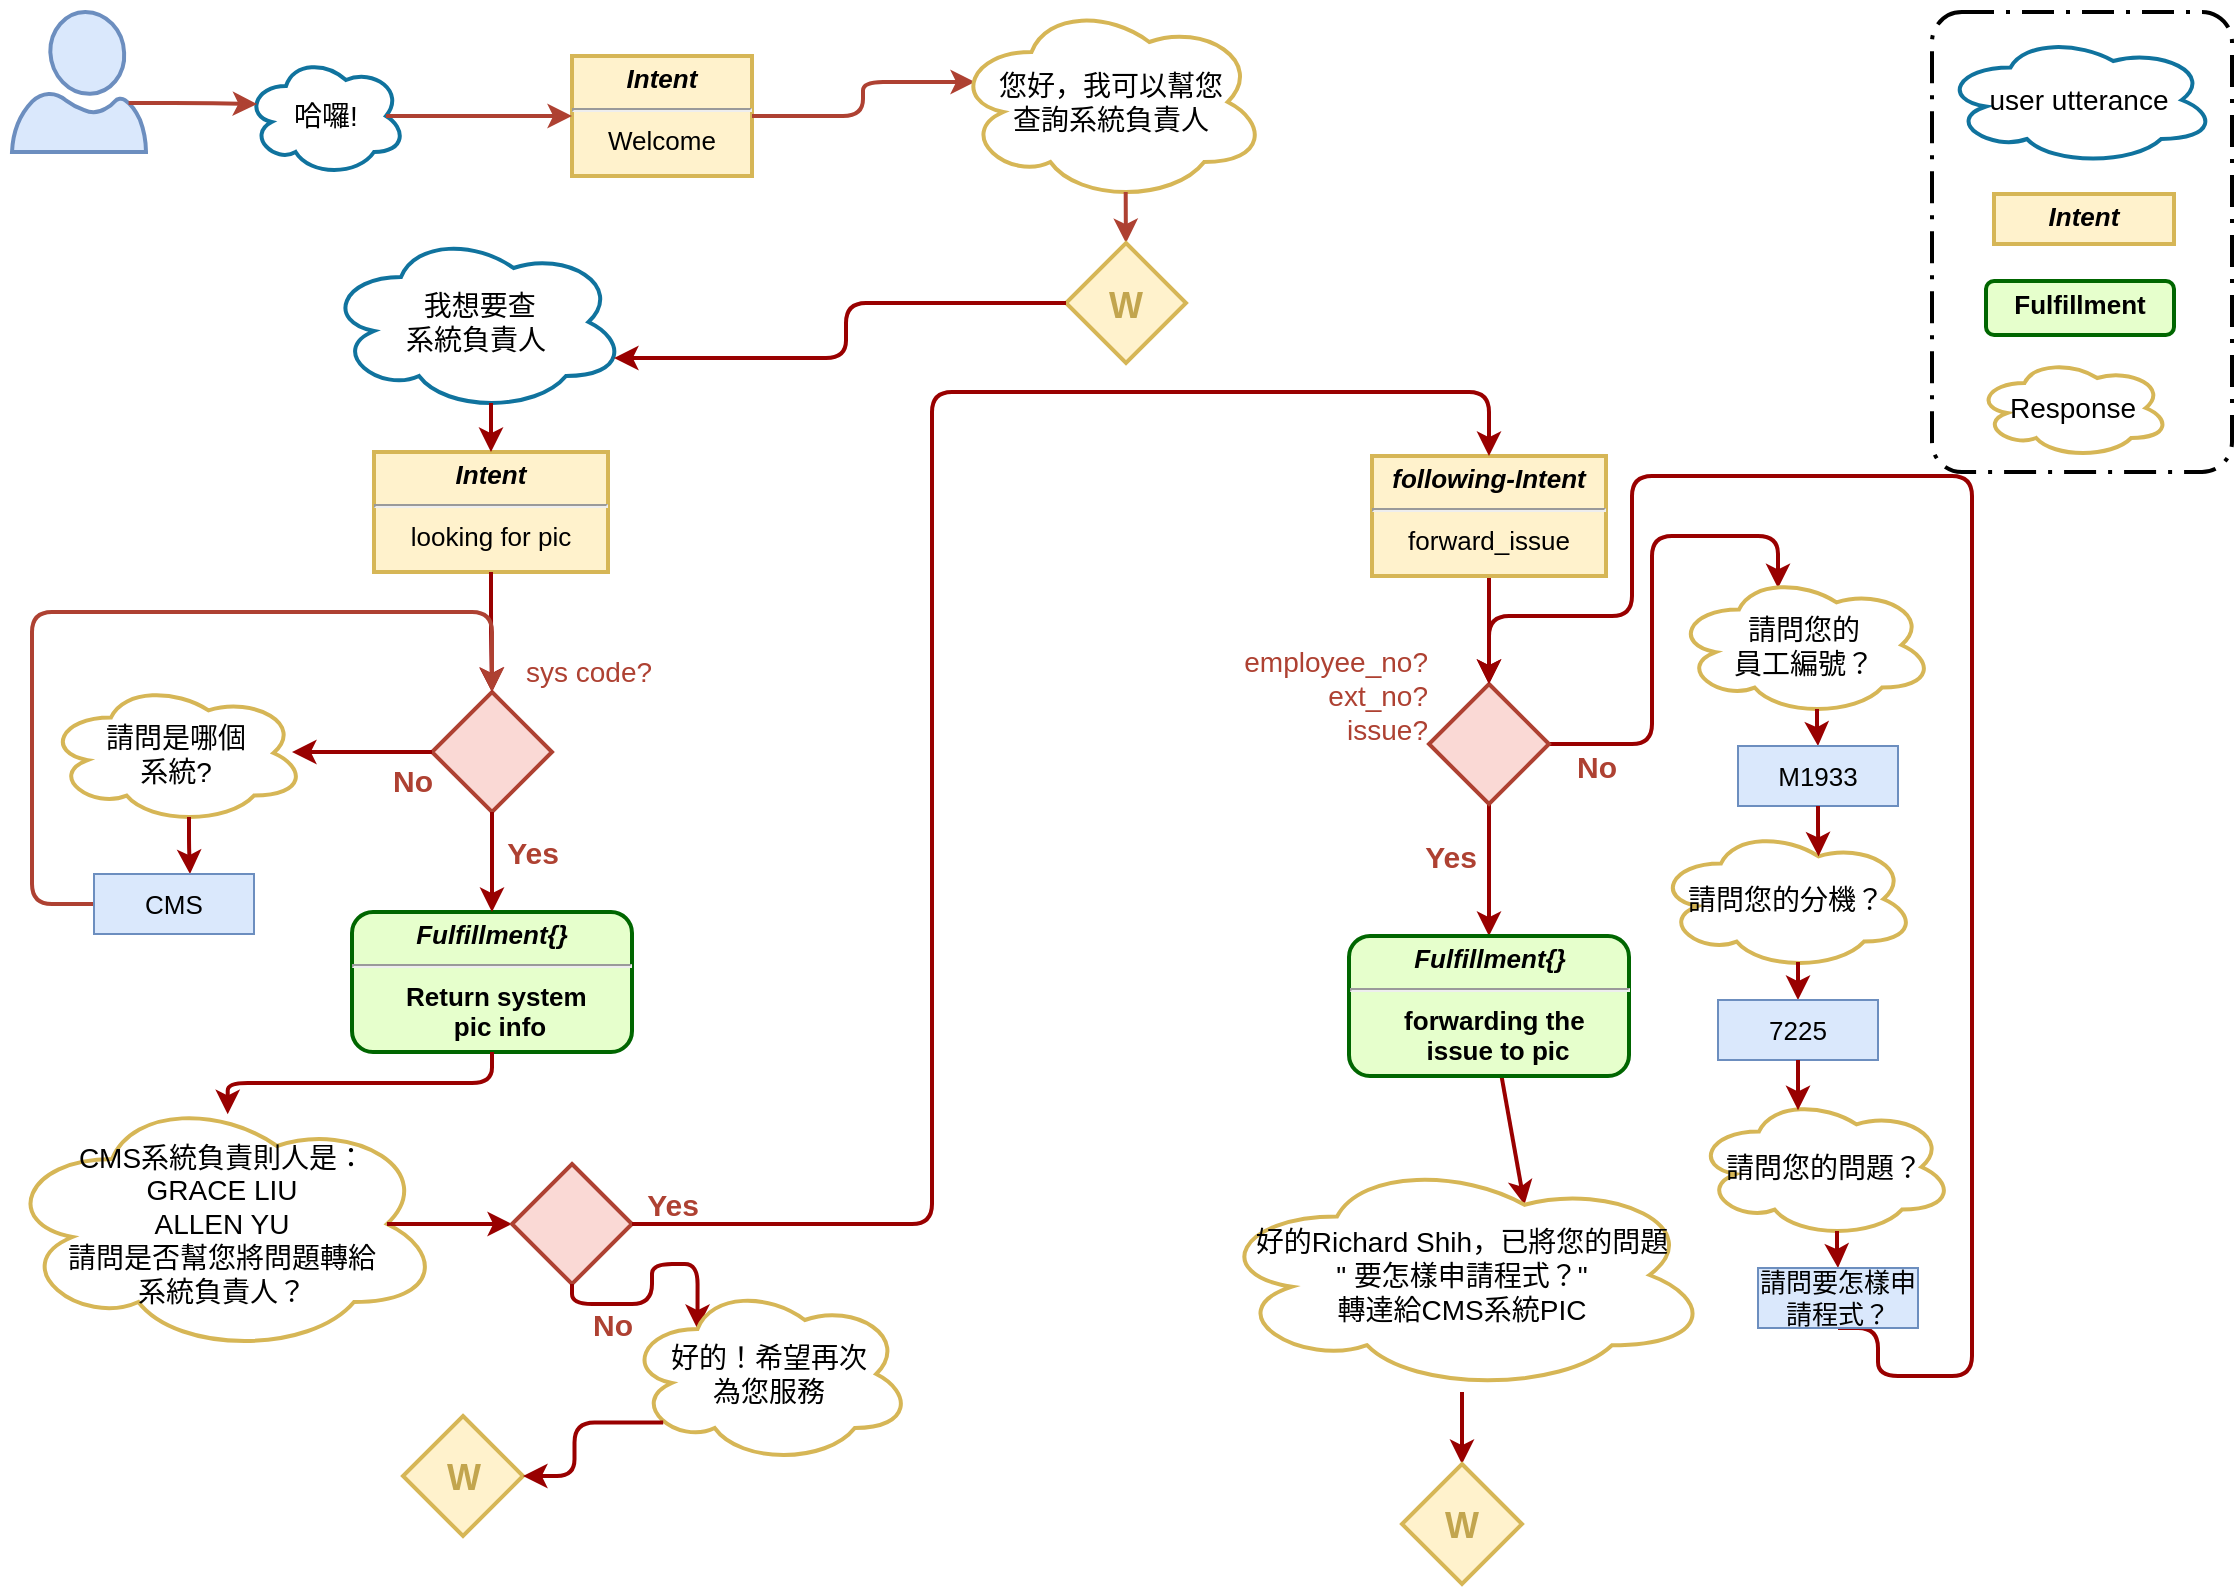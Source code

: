 <mxfile version="12.0.2" type="github" pages="4"><diagram name="system_pic" id="c7558073-3199-34d8-9f00-42111426c3f3"><mxGraphModel dx="1205" dy="955" grid="1" gridSize="10" guides="1" tooltips="1" connect="1" arrows="1" fold="1" page="1" pageScale="1" pageWidth="1169" pageHeight="827" background="#ffffff" math="0" shadow="0"><root><mxCell id="0"/><mxCell id="1" parent="0"/><mxCell id="UULcr4wzxz8fVeq9J12U-1" value="" style="verticalLabelPosition=bottom;html=1;verticalAlign=top;align=center;strokeColor=#6c8ebf;fillColor=#dae8fc;shape=mxgraph.azure.user;strokeWidth=2;" vertex="1" parent="1"><mxGeometry x="40" y="20" width="67" height="70" as="geometry"/></mxCell><mxCell id="UULcr4wzxz8fVeq9J12U-2" value="哈囉!" style="ellipse;shape=cloud;whiteSpace=wrap;html=1;rounded=0;shadow=0;glass=0;comic=0;strokeColor=#10739e;strokeWidth=2;fillColor=none;fontSize=14;" vertex="1" parent="1"><mxGeometry x="157" y="42" width="80" height="60" as="geometry"/></mxCell><mxCell id="UULcr4wzxz8fVeq9J12U-3" value="" style="strokeColor=#AE4132;strokeWidth=2;exitX=0.87;exitY=0.65;exitDx=0;exitDy=0;rounded=1;edgeStyle=elbowEdgeStyle;fontSize=13;exitPerimeter=0;entryX=0.07;entryY=0.4;entryDx=0;entryDy=0;entryPerimeter=0;" edge="1" parent="1" source="UULcr4wzxz8fVeq9J12U-1" target="UULcr4wzxz8fVeq9J12U-2"><mxGeometry width="100" height="100" relative="1" as="geometry"><mxPoint x="303" y="216" as="sourcePoint"/><mxPoint x="150" y="66" as="targetPoint"/></mxGeometry></mxCell><mxCell id="UULcr4wzxz8fVeq9J12U-4" value="&lt;p style=&quot;margin: 4px 0px 0px ; font-size: 13px&quot;&gt;&lt;b style=&quot;font-size: 13px&quot;&gt;&lt;i style=&quot;font-size: 13px&quot;&gt;Intent&lt;/i&gt;&lt;/b&gt;&lt;/p&gt;&lt;hr style=&quot;font-size: 13px&quot;&gt;&lt;div style=&quot;height: 2px ; font-size: 13px&quot;&gt;Welcome&lt;/div&gt;" style="verticalAlign=top;align=center;overflow=fill;fontSize=13;fontFamily=Helvetica;html=1;fillColor=#fff2cc;strokeColor=#d6b656;strokeWidth=2;" vertex="1" parent="1"><mxGeometry x="320" y="42" width="90" height="60" as="geometry"/></mxCell><mxCell id="UULcr4wzxz8fVeq9J12U-5" value="" style="strokeColor=#AE4132;strokeWidth=2;entryX=0;entryY=0.5;entryDx=0;entryDy=0;rounded=1;edgeStyle=elbowEdgeStyle;fontSize=13;exitX=0.875;exitY=0.5;exitDx=0;exitDy=0;exitPerimeter=0;" edge="1" parent="1" source="UULcr4wzxz8fVeq9J12U-2" target="UULcr4wzxz8fVeq9J12U-4"><mxGeometry width="100" height="100" relative="1" as="geometry"><mxPoint x="250" y="50" as="sourcePoint"/><mxPoint x="312" y="59.5" as="targetPoint"/></mxGeometry></mxCell><mxCell id="UULcr4wzxz8fVeq9J12U-6" value="" style="strokeColor=#AE4132;strokeWidth=2;exitX=1;exitY=0.5;exitDx=0;exitDy=0;entryX=0.07;entryY=0.4;entryDx=0;entryDy=0;rounded=1;edgeStyle=elbowEdgeStyle;fontSize=13;entryPerimeter=0;" edge="1" parent="1" source="UULcr4wzxz8fVeq9J12U-4" target="UULcr4wzxz8fVeq9J12U-7"><mxGeometry width="100" height="100" relative="1" as="geometry"><mxPoint x="440" y="64" as="sourcePoint"/><mxPoint x="512" y="64" as="targetPoint"/></mxGeometry></mxCell><mxCell id="UULcr4wzxz8fVeq9J12U-7" value="您好，我可以幫您&lt;br&gt;查詢系統負責人" style="ellipse;shape=cloud;whiteSpace=wrap;html=1;rounded=0;shadow=0;glass=0;comic=0;strokeColor=#D6B656;strokeWidth=2;fillColor=none;fontSize=14;" vertex="1" parent="1"><mxGeometry x="510.5" y="15" width="157" height="100" as="geometry"/></mxCell><mxCell id="UULcr4wzxz8fVeq9J12U-8" value="" style="strokeColor=#AE4132;strokeWidth=2;exitX=0.55;exitY=0.95;exitDx=0;exitDy=0;entryX=0.5;entryY=0;entryDx=0;entryDy=0;rounded=1;edgeStyle=orthogonalEdgeStyle;fontSize=13;exitPerimeter=0;entryPerimeter=0;" edge="1" parent="1" source="UULcr4wzxz8fVeq9J12U-7" target="46jpjzDpluu7MBixXLCP-1"><mxGeometry width="100" height="100" relative="1" as="geometry"><mxPoint x="667.5" y="65" as="sourcePoint"/><mxPoint x="597" y="156" as="targetPoint"/></mxGeometry></mxCell><mxCell id="46jpjzDpluu7MBixXLCP-1" value="&lt;p style=&quot;line-height: 100%; font-size: 18px;&quot;&gt;W&lt;/p&gt;" style="strokeWidth=2;html=1;shape=mxgraph.flowchart.decision;whiteSpace=wrap;shadow=0;fillColor=#fff2cc;fontSize=18;labelBorderColor=none;strokeColor=#d6b656;spacing=0;fontStyle=1;fontColor=#C2A54E;" vertex="1" parent="1"><mxGeometry x="567" y="135.5" width="60" height="60" as="geometry"/></mxCell><mxCell id="WND-GHuz35NAi_lxnwUk-1" value="&lt;p style=&quot;margin: 4px 0px 0px ; font-size: 13px&quot;&gt;&lt;b style=&quot;font-size: 13px&quot;&gt;&lt;i style=&quot;font-size: 13px&quot;&gt;Intent&lt;/i&gt;&lt;/b&gt;&lt;/p&gt;&lt;hr style=&quot;font-size: 13px&quot;&gt;&lt;div style=&quot;height: 2px ; font-size: 13px&quot;&gt;looking for pic&lt;/div&gt;" style="verticalAlign=top;align=center;overflow=fill;fontSize=13;fontFamily=Helvetica;html=1;fillColor=#fff2cc;strokeColor=#d6b656;gradientColor=none;strokeWidth=2;" vertex="1" parent="1"><mxGeometry x="221" y="240" width="117" height="60" as="geometry"/></mxCell><mxCell id="WND-GHuz35NAi_lxnwUk-2" value="&lt;p style=&quot;line-height: 100%&quot;&gt;&lt;br&gt;&lt;/p&gt;" style="strokeWidth=2;html=1;shape=mxgraph.flowchart.decision;whiteSpace=wrap;shadow=0;fillColor=#fad9d5;fontSize=13;labelBorderColor=none;strokeColor=#ae4132;spacing=0;" vertex="1" parent="1"><mxGeometry x="250" y="360" width="60" height="60" as="geometry"/></mxCell><mxCell id="WND-GHuz35NAi_lxnwUk-3" value="" style="strokeColor=#990000;strokeWidth=2;exitX=0.5;exitY=1;exitDx=0;exitDy=0;entryX=0.5;entryY=0;entryDx=0;entryDy=0;rounded=1;edgeStyle=elbowEdgeStyle;elbow=vertical;fontSize=13;entryPerimeter=0;" edge="1" parent="1" source="WND-GHuz35NAi_lxnwUk-1" target="WND-GHuz35NAi_lxnwUk-2"><mxGeometry width="100" height="100" relative="1" as="geometry"><mxPoint x="150" y="380" as="sourcePoint"/><mxPoint x="420" y="560" as="targetPoint"/></mxGeometry></mxCell><mxCell id="WND-GHuz35NAi_lxnwUk-4" value="&lt;p style=&quot;margin: 4px 0px 0px ; font-size: 13px&quot;&gt;&lt;strong style=&quot;font-size: 13px&quot;&gt;&lt;i&gt;Fulfillment{}&lt;/i&gt;&lt;/strong&gt;&lt;/p&gt;&lt;hr style=&quot;font-size: 13px&quot;&gt;&lt;p style=&quot;margin: 0px 0px 0px 8px ; font-size: 13px&quot;&gt;Return system&amp;nbsp;&lt;/p&gt;&lt;p style=&quot;margin: 0px 0px 0px 8px ; font-size: 13px&quot;&gt;pic info&lt;/p&gt;" style="verticalAlign=middle;align=center;overflow=fill;fontSize=13;fontFamily=Helvetica;html=1;rounded=1;fontStyle=1;strokeWidth=2;fillColor=#E6FFCC;strokeColor=#006600;" vertex="1" parent="1"><mxGeometry x="210" y="470" width="140" height="70" as="geometry"/></mxCell><mxCell id="WND-GHuz35NAi_lxnwUk-5" value="" style="strokeColor=#990000;strokeWidth=2;exitX=0.5;exitY=1;exitDx=0;exitDy=0;entryX=0.5;entryY=0;entryDx=0;entryDy=0;rounded=1;edgeStyle=elbowEdgeStyle;elbow=vertical;fontSize=13;exitPerimeter=0;" edge="1" parent="1" source="WND-GHuz35NAi_lxnwUk-2" target="WND-GHuz35NAi_lxnwUk-4"><mxGeometry width="100" height="100" relative="1" as="geometry"><mxPoint x="440" y="480" as="sourcePoint"/><mxPoint x="440" y="570" as="targetPoint"/></mxGeometry></mxCell><mxCell id="WND-GHuz35NAi_lxnwUk-6" value="&lt;b&gt;&lt;font style=&quot;font-size: 15px&quot;&gt;Yes&lt;/font&gt;&lt;/b&gt;" style="text;html=1;resizable=0;autosize=1;align=center;verticalAlign=middle;points=[];fillColor=none;strokeColor=none;rounded=0;shadow=0;fontSize=13;fontColor=#AE4132;" vertex="1" parent="1"><mxGeometry x="280" y="430" width="40" height="20" as="geometry"/></mxCell><mxCell id="WND-GHuz35NAi_lxnwUk-7" value="&lt;span style=&quot;font-size: 14px&quot;&gt;sys code?&lt;/span&gt;" style="text;html=1;resizable=0;autosize=1;align=center;verticalAlign=middle;points=[];fillColor=none;strokeColor=none;rounded=0;shadow=0;fontSize=13;fontStyle=0;fontColor=#AE4132;" vertex="1" parent="1"><mxGeometry x="288" y="340" width="80" height="20" as="geometry"/></mxCell><mxCell id="WND-GHuz35NAi_lxnwUk-8" value="" style="strokeColor=#990000;strokeWidth=2;exitX=0;exitY=0.5;exitDx=0;exitDy=0;rounded=1;edgeStyle=elbowEdgeStyle;elbow=vertical;fontSize=13;exitPerimeter=0;" edge="1" parent="1" source="WND-GHuz35NAi_lxnwUk-2"><mxGeometry width="100" height="100" relative="1" as="geometry"><mxPoint x="290" y="290" as="sourcePoint"/><mxPoint x="180" y="390" as="targetPoint"/></mxGeometry></mxCell><mxCell id="WND-GHuz35NAi_lxnwUk-9" value="&lt;b&gt;&lt;font style=&quot;font-size: 15px&quot;&gt;No&lt;/font&gt;&lt;/b&gt;" style="text;html=1;resizable=0;autosize=1;align=center;verticalAlign=middle;points=[];fillColor=none;strokeColor=none;rounded=0;shadow=0;fontSize=13;fontColor=#AE4132;" vertex="1" parent="1"><mxGeometry x="220" y="394" width="40" height="20" as="geometry"/></mxCell><mxCell id="WND-GHuz35NAi_lxnwUk-10" value="&amp;nbsp;我想要查&lt;br&gt;系統負責人" style="ellipse;shape=cloud;whiteSpace=wrap;html=1;rounded=0;shadow=0;glass=0;comic=0;strokeColor=#10739e;strokeWidth=2;fillColor=none;fontSize=14;" vertex="1" parent="1"><mxGeometry x="197" y="130" width="150" height="90" as="geometry"/></mxCell><mxCell id="WND-GHuz35NAi_lxnwUk-11" value="" style="strokeColor=#990000;strokeWidth=2;exitX=0.55;exitY=0.95;exitDx=0;exitDy=0;entryX=0.5;entryY=0;entryDx=0;entryDy=0;rounded=1;edgeStyle=elbowEdgeStyle;elbow=vertical;fontSize=13;exitPerimeter=0;" edge="1" parent="1" source="WND-GHuz35NAi_lxnwUk-10" target="WND-GHuz35NAi_lxnwUk-1"><mxGeometry width="100" height="100" relative="1" as="geometry"><mxPoint x="290" y="350" as="sourcePoint"/><mxPoint x="290" y="460" as="targetPoint"/></mxGeometry></mxCell><mxCell id="WND-GHuz35NAi_lxnwUk-12" value="請問是哪個&lt;br&gt;系統?" style="ellipse;shape=cloud;whiteSpace=wrap;html=1;rounded=0;shadow=0;glass=0;comic=0;strokeColor=#D6B656;strokeWidth=2;fillColor=none;fontSize=14;" vertex="1" parent="1"><mxGeometry x="57" y="355" width="130" height="71" as="geometry"/></mxCell><mxCell id="WND-GHuz35NAi_lxnwUk-13" value="" style="strokeColor=#990000;strokeWidth=2;exitX=0.55;exitY=0.95;exitDx=0;exitDy=0;entryX=0.6;entryY=0;entryDx=0;entryDy=0;rounded=1;edgeStyle=elbowEdgeStyle;elbow=vertical;fontSize=13;exitPerimeter=0;entryPerimeter=0;" edge="1" parent="1" source="WND-GHuz35NAi_lxnwUk-12" target="WND-GHuz35NAi_lxnwUk-17"><mxGeometry width="100" height="100" relative="1" as="geometry"><mxPoint x="46.5" y="497.5" as="sourcePoint"/><mxPoint x="129" y="456" as="targetPoint"/></mxGeometry></mxCell><mxCell id="WND-GHuz35NAi_lxnwUk-14" value="CMS系統負責則人是：&lt;br&gt;GRACE LIU&lt;br&gt;ALLEN YU&lt;br&gt;請問是否幫您將問題轉給&lt;br&gt;系統負責人？" style="ellipse;shape=cloud;whiteSpace=wrap;html=1;rounded=0;shadow=0;glass=0;comic=0;strokeColor=#D6B656;strokeWidth=2;fillColor=none;fontSize=14;" vertex="1" parent="1"><mxGeometry x="35" y="561" width="220" height="130" as="geometry"/></mxCell><mxCell id="WND-GHuz35NAi_lxnwUk-15" value="" style="strokeColor=#990000;strokeWidth=2;exitX=0.5;exitY=1;exitDx=0;exitDy=0;entryX=0.513;entryY=0.078;entryDx=0;entryDy=0;rounded=1;edgeStyle=elbowEdgeStyle;elbow=vertical;fontSize=13;entryPerimeter=0;" edge="1" parent="1" source="WND-GHuz35NAi_lxnwUk-4" target="WND-GHuz35NAi_lxnwUk-14"><mxGeometry width="100" height="100" relative="1" as="geometry"><mxPoint x="493" y="525" as="sourcePoint"/><mxPoint x="480" y="569" as="targetPoint"/></mxGeometry></mxCell><mxCell id="WND-GHuz35NAi_lxnwUk-16" value="" style="strokeColor=#AE4132;strokeWidth=2;exitX=0;exitY=0.5;exitDx=0;exitDy=0;edgeStyle=orthogonalEdgeStyle;elbow=vertical;fontSize=13;jumpStyle=none;comic=0;rounded=1;" edge="1" parent="1" source="WND-GHuz35NAi_lxnwUk-17"><mxGeometry width="100" height="100" relative="1" as="geometry"><mxPoint x="99" y="446" as="sourcePoint"/><mxPoint x="280" y="360" as="targetPoint"/><Array as="points"><mxPoint x="50" y="466"/><mxPoint x="50" y="320"/><mxPoint x="280" y="320"/></Array></mxGeometry></mxCell><mxCell id="WND-GHuz35NAi_lxnwUk-17" value="CMS" style="rounded=0;whiteSpace=wrap;html=1;strokeWidth=1;fontSize=13;fillColor=#dae8fc;strokeColor=#6c8ebf;fontColor=#000000;" vertex="1" parent="1"><mxGeometry x="81" y="451" width="80" height="30" as="geometry"/></mxCell><mxCell id="WND-GHuz35NAi_lxnwUk-18" value="" style="strokeColor=#990000;strokeWidth=2;exitX=0.875;exitY=0.5;exitDx=0;exitDy=0;rounded=1;edgeStyle=orthogonalEdgeStyle;elbow=vertical;fontSize=13;exitPerimeter=0;entryX=0;entryY=0.5;entryDx=0;entryDy=0;entryPerimeter=0;" edge="1" parent="1" source="WND-GHuz35NAi_lxnwUk-14" target="E_rGvpwOMSvOUPzh0rm--2"><mxGeometry width="100" height="100" relative="1" as="geometry"><mxPoint x="534" y="592.5" as="sourcePoint"/><mxPoint x="270" y="700" as="targetPoint"/><Array as="points"/></mxGeometry></mxCell><mxCell id="WND-GHuz35NAi_lxnwUk-19" value="&lt;p style=&quot;line-height: 100%; font-size: 18px;&quot;&gt;W&lt;/p&gt;" style="strokeWidth=2;html=1;shape=mxgraph.flowchart.decision;whiteSpace=wrap;shadow=0;fillColor=#fff2cc;fontSize=18;labelBorderColor=none;strokeColor=#d6b656;spacing=0;fontStyle=1;fontColor=#C2A54E;" vertex="1" parent="1"><mxGeometry x="235.5" y="722" width="60" height="60" as="geometry"/></mxCell><mxCell id="qLVZKGaKp2njGoYdbKV3-1" value="" style="edgeStyle=orthogonalEdgeStyle;rounded=1;orthogonalLoop=1;jettySize=auto;html=1;fontSize=13;strokeColor=#990000;strokeWidth=2;" edge="1" parent="1" source="E_rGvpwOMSvOUPzh0rm--1" target="yYg9ebC0nji1FcP7OP8K-6"><mxGeometry relative="1" as="geometry"/></mxCell><mxCell id="E_rGvpwOMSvOUPzh0rm--1" value="&lt;p style=&quot;margin: 4px 0px 0px ; font-size: 13px&quot;&gt;&lt;b style=&quot;font-size: 13px&quot;&gt;&lt;i style=&quot;font-size: 13px&quot;&gt;following-Intent&lt;/i&gt;&lt;/b&gt;&lt;/p&gt;&lt;hr style=&quot;font-size: 13px&quot;&gt;&lt;div style=&quot;height: 2px ; font-size: 13px&quot;&gt;forward_issue&lt;/div&gt;" style="verticalAlign=top;align=center;overflow=fill;fontSize=13;fontFamily=Helvetica;html=1;fillColor=#fff2cc;strokeColor=#d6b656;gradientColor=none;strokeWidth=2;" vertex="1" parent="1"><mxGeometry x="720" y="242" width="117" height="60" as="geometry"/></mxCell><mxCell id="E_rGvpwOMSvOUPzh0rm--2" value="&lt;p style=&quot;line-height: 100%&quot;&gt;&lt;br&gt;&lt;/p&gt;" style="strokeWidth=2;html=1;shape=mxgraph.flowchart.decision;whiteSpace=wrap;shadow=0;fillColor=#fad9d5;fontSize=13;labelBorderColor=none;strokeColor=#ae4132;spacing=0;" vertex="1" parent="1"><mxGeometry x="290" y="596" width="60" height="60" as="geometry"/></mxCell><mxCell id="E_rGvpwOMSvOUPzh0rm--4" value="&lt;b&gt;&lt;font style=&quot;font-size: 15px&quot;&gt;No&lt;/font&gt;&lt;/b&gt;" style="text;html=1;resizable=0;autosize=1;align=center;verticalAlign=middle;points=[];fillColor=none;strokeColor=none;rounded=0;shadow=0;fontSize=13;fontColor=#AE4132;" vertex="1" parent="1"><mxGeometry x="320" y="666" width="40" height="20" as="geometry"/></mxCell><mxCell id="E_rGvpwOMSvOUPzh0rm--5" value="&lt;b&gt;&lt;font style=&quot;font-size: 15px&quot;&gt;Yes&lt;/font&gt;&lt;/b&gt;" style="text;html=1;resizable=0;autosize=1;align=center;verticalAlign=middle;points=[];fillColor=none;strokeColor=none;rounded=0;shadow=0;fontSize=13;fontColor=#AE4132;" vertex="1" parent="1"><mxGeometry x="350" y="606" width="40" height="20" as="geometry"/></mxCell><mxCell id="E_rGvpwOMSvOUPzh0rm--6" value="" style="strokeColor=#990000;strokeWidth=2;exitX=0;exitY=0.5;exitDx=0;exitDy=0;rounded=1;edgeStyle=orthogonalEdgeStyle;elbow=vertical;fontSize=13;exitPerimeter=0;entryX=0.96;entryY=0.7;entryDx=0;entryDy=0;entryPerimeter=0;" edge="1" parent="1" source="46jpjzDpluu7MBixXLCP-1" target="WND-GHuz35NAi_lxnwUk-10"><mxGeometry width="100" height="100" relative="1" as="geometry"><mxPoint x="660" y="591" as="sourcePoint"/><mxPoint x="804" y="336" as="targetPoint"/><Array as="points"><mxPoint x="457" y="166"/><mxPoint x="457" y="193"/></Array></mxGeometry></mxCell><mxCell id="E_rGvpwOMSvOUPzh0rm--7" value="" style="strokeColor=#990000;strokeWidth=2;exitX=0.5;exitY=1;exitDx=0;exitDy=0;rounded=1;edgeStyle=orthogonalEdgeStyle;elbow=vertical;fontSize=13;exitPerimeter=0;entryX=0.25;entryY=0.25;entryDx=0;entryDy=0;entryPerimeter=0;" edge="1" parent="1" source="E_rGvpwOMSvOUPzh0rm--2" target="E_rGvpwOMSvOUPzh0rm--8"><mxGeometry width="100" height="100" relative="1" as="geometry"><mxPoint x="375" y="711.5" as="sourcePoint"/><mxPoint x="320" y="700" as="targetPoint"/><Array as="points"/></mxGeometry></mxCell><mxCell id="E_rGvpwOMSvOUPzh0rm--8" value="好的！希望再次&lt;br&gt;為您服務" style="ellipse;shape=cloud;whiteSpace=wrap;html=1;rounded=0;shadow=0;glass=0;comic=0;strokeColor=#D6B656;strokeWidth=2;fillColor=none;fontSize=14;" vertex="1" parent="1"><mxGeometry x="347" y="656" width="143" height="90" as="geometry"/></mxCell><mxCell id="E_rGvpwOMSvOUPzh0rm--9" value="" style="strokeColor=#990000;strokeWidth=2;exitX=1;exitY=0.5;exitDx=0;exitDy=0;rounded=1;edgeStyle=orthogonalEdgeStyle;fontSize=13;exitPerimeter=0;entryX=0.5;entryY=0;entryDx=0;entryDy=0;" edge="1" parent="1" source="E_rGvpwOMSvOUPzh0rm--2" target="E_rGvpwOMSvOUPzh0rm--1"><mxGeometry width="100" height="100" relative="1" as="geometry"><mxPoint x="390" y="619.5" as="sourcePoint"/><mxPoint x="452" y="619.5" as="targetPoint"/><Array as="points"><mxPoint x="500" y="626"/><mxPoint x="500" y="210"/><mxPoint x="779" y="210"/></Array></mxGeometry></mxCell><mxCell id="E_rGvpwOMSvOUPzh0rm--12" value="" style="strokeColor=#990000;strokeWidth=2;exitX=0.13;exitY=0.77;exitDx=0;exitDy=0;rounded=1;edgeStyle=orthogonalEdgeStyle;elbow=vertical;fontSize=13;exitPerimeter=0;entryX=1;entryY=0.5;entryDx=0;entryDy=0;entryPerimeter=0;" edge="1" parent="1" source="E_rGvpwOMSvOUPzh0rm--8" target="WND-GHuz35NAi_lxnwUk-19"><mxGeometry width="100" height="100" relative="1" as="geometry"><mxPoint x="552" y="728" as="sourcePoint"/><mxPoint x="589" y="764" as="targetPoint"/><Array as="points"/></mxGeometry></mxCell><mxCell id="yYg9ebC0nji1FcP7OP8K-1" value="" style="rounded=1;arcSize=10;dashed=1;strokeColor=#000000;fillColor=none;gradientColor=none;dashPattern=8 3 1 3;strokeWidth=2;" vertex="1" parent="1"><mxGeometry x="1000" y="20" width="150" height="230" as="geometry"/></mxCell><mxCell id="yYg9ebC0nji1FcP7OP8K-2" value="Response" style="ellipse;shape=cloud;whiteSpace=wrap;html=1;rounded=0;shadow=0;glass=0;comic=0;strokeColor=#D6B656;strokeWidth=2;fillColor=none;fontSize=14;" vertex="1" parent="1"><mxGeometry x="1022" y="193" width="97" height="50" as="geometry"/></mxCell><mxCell id="yYg9ebC0nji1FcP7OP8K-3" value="&lt;p style=&quot;margin: 4px 0px 0px ; font-size: 13px&quot;&gt;&lt;b style=&quot;font-size: 13px&quot;&gt;&lt;i style=&quot;font-size: 13px&quot;&gt;Intent&lt;/i&gt;&lt;/b&gt;&lt;/p&gt;" style="verticalAlign=top;align=center;overflow=fill;fontSize=13;fontFamily=Helvetica;html=1;fillColor=#fff2cc;strokeColor=#d6b656;strokeWidth=2;" vertex="1" parent="1"><mxGeometry x="1031" y="111" width="90" height="25" as="geometry"/></mxCell><mxCell id="yYg9ebC0nji1FcP7OP8K-4" value="&lt;p style=&quot;margin: 4px 0px 0px ; font-size: 13px&quot;&gt;&lt;strong style=&quot;font-size: 13px&quot;&gt;Fulfillment&lt;/strong&gt;&lt;/p&gt;" style="verticalAlign=middle;align=center;overflow=fill;fontSize=13;fontFamily=Helvetica;html=1;rounded=1;fontStyle=1;strokeWidth=2;fillColor=#E6FFCC;strokeColor=#006600;" vertex="1" parent="1"><mxGeometry x="1027" y="154.5" width="94" height="27" as="geometry"/></mxCell><mxCell id="yYg9ebC0nji1FcP7OP8K-5" value="user utterance" style="ellipse;shape=cloud;whiteSpace=wrap;html=1;rounded=0;shadow=0;glass=0;comic=0;strokeColor=#10739e;strokeWidth=2;fillColor=none;fontSize=14;" vertex="1" parent="1"><mxGeometry x="1005" y="31.5" width="137" height="65" as="geometry"/></mxCell><mxCell id="qLVZKGaKp2njGoYdbKV3-3" value="" style="edgeStyle=orthogonalEdgeStyle;rounded=1;orthogonalLoop=1;jettySize=auto;html=1;fontSize=13;strokeColor=#990000;strokeWidth=2;entryX=0.5;entryY=0;entryDx=0;entryDy=0;" edge="1" parent="1" source="yYg9ebC0nji1FcP7OP8K-6" target="yYg9ebC0nji1FcP7OP8K-31"><mxGeometry relative="1" as="geometry"><mxPoint x="778.5" y="496" as="targetPoint"/></mxGeometry></mxCell><mxCell id="qLVZKGaKp2njGoYdbKV3-7" value="" style="edgeStyle=orthogonalEdgeStyle;rounded=1;orthogonalLoop=1;jettySize=auto;html=1;fontSize=13;strokeColor=#990000;strokeWidth=2;entryX=0.4;entryY=0.1;entryDx=0;entryDy=0;entryPerimeter=0;" edge="1" parent="1" source="yYg9ebC0nji1FcP7OP8K-6" target="yYg9ebC0nji1FcP7OP8K-7"><mxGeometry relative="1" as="geometry"><mxPoint x="888.5" y="386" as="targetPoint"/><Array as="points"><mxPoint x="860" y="386"/><mxPoint x="860" y="282"/><mxPoint x="923" y="282"/></Array></mxGeometry></mxCell><mxCell id="yYg9ebC0nji1FcP7OP8K-6" value="&lt;p style=&quot;line-height: 100%&quot;&gt;&lt;br&gt;&lt;/p&gt;" style="strokeWidth=2;html=1;shape=mxgraph.flowchart.decision;whiteSpace=wrap;shadow=0;fillColor=#fad9d5;fontSize=13;labelBorderColor=none;strokeColor=#ae4132;spacing=0;" vertex="1" parent="1"><mxGeometry x="748.5" y="356" width="60" height="60" as="geometry"/></mxCell><mxCell id="yYg9ebC0nji1FcP7OP8K-7" value="請問您的&lt;br&gt;員工編號？" style="ellipse;shape=cloud;whiteSpace=wrap;html=1;rounded=0;shadow=0;glass=0;comic=0;strokeColor=#D6B656;strokeWidth=2;fillColor=none;fontSize=14;" vertex="1" parent="1"><mxGeometry x="871" y="301" width="130" height="71" as="geometry"/></mxCell><mxCell id="yYg9ebC0nji1FcP7OP8K-8" value="" style="strokeColor=#990000;strokeWidth=2;exitX=0.55;exitY=0.95;exitDx=0;exitDy=0;entryX=0.5;entryY=0;entryDx=0;entryDy=0;rounded=1;edgeStyle=elbowEdgeStyle;elbow=vertical;fontSize=13;exitPerimeter=0;" edge="1" parent="1" source="yYg9ebC0nji1FcP7OP8K-7" target="yYg9ebC0nji1FcP7OP8K-9"><mxGeometry width="100" height="100" relative="1" as="geometry"><mxPoint x="860.5" y="443.5" as="sourcePoint"/><mxPoint x="943" y="402" as="targetPoint"/></mxGeometry></mxCell><mxCell id="yYg9ebC0nji1FcP7OP8K-9" value="M1933" style="rounded=0;whiteSpace=wrap;html=1;strokeWidth=1;fontSize=13;fillColor=#dae8fc;strokeColor=#6c8ebf;" vertex="1" parent="1"><mxGeometry x="903" y="387" width="80" height="30" as="geometry"/></mxCell><mxCell id="yYg9ebC0nji1FcP7OP8K-12" value="請問您的分機？" style="ellipse;shape=cloud;whiteSpace=wrap;html=1;rounded=0;shadow=0;glass=0;comic=0;strokeColor=#D6B656;strokeWidth=2;fillColor=none;fontSize=14;" vertex="1" parent="1"><mxGeometry x="862" y="428" width="130" height="71" as="geometry"/></mxCell><mxCell id="yYg9ebC0nji1FcP7OP8K-13" value="" style="strokeColor=#990000;strokeWidth=2;entryX=0.5;entryY=0;entryDx=0;entryDy=0;rounded=1;edgeStyle=elbowEdgeStyle;elbow=vertical;fontSize=13;" edge="1" parent="1" target="yYg9ebC0nji1FcP7OP8K-14"><mxGeometry width="100" height="100" relative="1" as="geometry"><mxPoint x="933" y="495" as="sourcePoint"/><mxPoint x="934" y="529" as="targetPoint"/></mxGeometry></mxCell><mxCell id="yYg9ebC0nji1FcP7OP8K-14" value="7225" style="rounded=0;whiteSpace=wrap;html=1;strokeWidth=1;fontSize=13;fillColor=#dae8fc;strokeColor=#6c8ebf;fontColor=#000000;" vertex="1" parent="1"><mxGeometry x="893" y="514" width="80" height="30" as="geometry"/></mxCell><mxCell id="yYg9ebC0nji1FcP7OP8K-18" value="請問您的問題？" style="ellipse;shape=cloud;whiteSpace=wrap;html=1;rounded=0;shadow=0;glass=0;comic=0;strokeColor=#D6B656;strokeWidth=2;fillColor=none;fontSize=14;" vertex="1" parent="1"><mxGeometry x="881" y="562" width="130" height="71" as="geometry"/></mxCell><mxCell id="yYg9ebC0nji1FcP7OP8K-19" value="" style="strokeColor=#990000;strokeWidth=2;exitX=0.55;exitY=0.95;exitDx=0;exitDy=0;entryX=0.5;entryY=0;entryDx=0;entryDy=0;rounded=1;edgeStyle=elbowEdgeStyle;elbow=vertical;fontSize=13;exitPerimeter=0;" edge="1" parent="1" source="yYg9ebC0nji1FcP7OP8K-18" target="yYg9ebC0nji1FcP7OP8K-20"><mxGeometry width="100" height="100" relative="1" as="geometry"><mxPoint x="870.5" y="704.5" as="sourcePoint"/><mxPoint x="953" y="663" as="targetPoint"/></mxGeometry></mxCell><mxCell id="qLVZKGaKp2njGoYdbKV3-9" value="" style="edgeStyle=orthogonalEdgeStyle;rounded=1;orthogonalLoop=1;jettySize=auto;html=1;fontSize=13;strokeColor=#990000;strokeWidth=2;entryX=0.5;entryY=0;entryDx=0;entryDy=0;entryPerimeter=0;exitX=0.5;exitY=1;exitDx=0;exitDy=0;" edge="1" parent="1" source="yYg9ebC0nji1FcP7OP8K-20" target="yYg9ebC0nji1FcP7OP8K-6"><mxGeometry relative="1" as="geometry"><mxPoint x="973" y="758" as="targetPoint"/><Array as="points"><mxPoint x="973" y="678"/><mxPoint x="973" y="702"/><mxPoint x="1020" y="702"/><mxPoint x="1020" y="252"/><mxPoint x="850" y="252"/><mxPoint x="850" y="322"/><mxPoint x="779" y="322"/></Array></mxGeometry></mxCell><mxCell id="yYg9ebC0nji1FcP7OP8K-20" value="請問要怎樣申請程式？" style="rounded=0;whiteSpace=wrap;html=1;strokeWidth=1;fontSize=13;fillColor=#dae8fc;strokeColor=#6c8ebf;fontColor=#000000;" vertex="1" parent="1"><mxGeometry x="913" y="648" width="80" height="30" as="geometry"/></mxCell><mxCell id="yYg9ebC0nji1FcP7OP8K-23" value="&lt;span style=&quot;font-size: 14px&quot;&gt;employee_no?&lt;br&gt;ext_no?&lt;br&gt;issue?&lt;br&gt;&lt;/span&gt;" style="text;html=1;resizable=0;autosize=1;align=right;verticalAlign=middle;points=[];fillColor=none;strokeColor=none;rounded=0;shadow=0;fontSize=13;fontStyle=0;fontColor=#AE4132;" vertex="1" parent="1"><mxGeometry x="638.5" y="332" width="110" height="60" as="geometry"/></mxCell><mxCell id="yYg9ebC0nji1FcP7OP8K-29" value="" style="strokeColor=#990000;strokeWidth=2;exitX=0.5;exitY=1;exitDx=0;exitDy=0;entryX=0.625;entryY=0.2;entryDx=0;entryDy=0;rounded=1;edgeStyle=elbowEdgeStyle;elbow=vertical;fontSize=13;entryPerimeter=0;" edge="1" parent="1" source="yYg9ebC0nji1FcP7OP8K-9" target="yYg9ebC0nji1FcP7OP8K-12"><mxGeometry width="100" height="100" relative="1" as="geometry"><mxPoint x="1030" y="439" as="sourcePoint"/><mxPoint x="1030" y="458" as="targetPoint"/></mxGeometry></mxCell><mxCell id="yYg9ebC0nji1FcP7OP8K-30" value="" style="strokeColor=#990000;strokeWidth=2;exitX=0.5;exitY=1;exitDx=0;exitDy=0;entryX=0.4;entryY=0.1;entryDx=0;entryDy=0;rounded=1;edgeStyle=elbowEdgeStyle;elbow=vertical;fontSize=13;entryPerimeter=0;" edge="1" parent="1" source="yYg9ebC0nji1FcP7OP8K-14" target="yYg9ebC0nji1FcP7OP8K-18"><mxGeometry width="100" height="100" relative="1" as="geometry"><mxPoint x="861.5" y="563" as="sourcePoint"/><mxPoint x="861.5" y="582" as="targetPoint"/></mxGeometry></mxCell><mxCell id="qLVZKGaKp2njGoYdbKV3-12" value="" style="rounded=1;orthogonalLoop=1;jettySize=auto;html=1;fontSize=13;strokeColor=#990000;strokeWidth=2;entryX=0.625;entryY=0.2;entryDx=0;entryDy=0;entryPerimeter=0;" edge="1" parent="1" source="yYg9ebC0nji1FcP7OP8K-31" target="yYg9ebC0nji1FcP7OP8K-32"><mxGeometry relative="1" as="geometry"/></mxCell><mxCell id="yYg9ebC0nji1FcP7OP8K-31" value="&lt;p style=&quot;margin: 4px 0px 0px ; font-size: 13px&quot;&gt;&lt;strong style=&quot;font-size: 13px&quot;&gt;&lt;i&gt;Fulfillment{}&lt;/i&gt;&lt;/strong&gt;&lt;/p&gt;&lt;hr style=&quot;font-size: 13px&quot;&gt;&lt;p style=&quot;margin: 0px 0px 0px 8px ; font-size: 13px&quot;&gt;forwarding the&amp;nbsp;&lt;/p&gt;&lt;p style=&quot;margin: 0px 0px 0px 8px ; font-size: 13px&quot;&gt;issue to pic&lt;/p&gt;" style="verticalAlign=middle;align=center;overflow=fill;fontSize=13;fontFamily=Helvetica;html=1;rounded=1;fontStyle=1;strokeWidth=2;fillColor=#E6FFCC;strokeColor=#006600;" vertex="1" parent="1"><mxGeometry x="708.5" y="482" width="140" height="70" as="geometry"/></mxCell><mxCell id="cKvR1O95yhoSLGkfzM_e-2" value="" style="edgeStyle=none;rounded=1;orthogonalLoop=1;jettySize=auto;html=1;fontSize=13;strokeColor=#990000;strokeWidth=2;entryX=0.5;entryY=0;entryDx=0;entryDy=0;entryPerimeter=0;" edge="1" parent="1" source="yYg9ebC0nji1FcP7OP8K-32" target="cKvR1O95yhoSLGkfzM_e-3"><mxGeometry relative="1" as="geometry"><mxPoint x="765" y="740" as="targetPoint"/></mxGeometry></mxCell><mxCell id="yYg9ebC0nji1FcP7OP8K-32" value="好的Richard Shih，已將您的問題&lt;br&gt;&quot; 要怎樣申請程式？&quot;&lt;br&gt;轉達給CMS系統PIC" style="ellipse;shape=cloud;whiteSpace=wrap;html=1;rounded=0;shadow=0;glass=0;comic=0;strokeColor=#D6B656;strokeWidth=2;fillColor=none;fontSize=14;" vertex="1" parent="1"><mxGeometry x="640" y="593" width="250" height="117" as="geometry"/></mxCell><mxCell id="qLVZKGaKp2njGoYdbKV3-10" value="&lt;b&gt;&lt;font style=&quot;font-size: 15px&quot;&gt;Yes&lt;/font&gt;&lt;/b&gt;" style="text;html=1;resizable=0;autosize=1;align=center;verticalAlign=middle;points=[];fillColor=none;strokeColor=none;rounded=0;shadow=0;fontSize=13;fontColor=#AE4132;" vertex="1" parent="1"><mxGeometry x="738.5" y="432" width="40" height="20" as="geometry"/></mxCell><mxCell id="qLVZKGaKp2njGoYdbKV3-11" value="&lt;b&gt;&lt;font style=&quot;font-size: 15px&quot;&gt;No&lt;/font&gt;&lt;/b&gt;" style="text;html=1;resizable=0;autosize=1;align=center;verticalAlign=middle;points=[];fillColor=none;strokeColor=none;rounded=0;shadow=0;fontSize=13;fontColor=#AE4132;" vertex="1" parent="1"><mxGeometry x="812" y="387" width="40" height="20" as="geometry"/></mxCell><mxCell id="cKvR1O95yhoSLGkfzM_e-3" value="&lt;p style=&quot;line-height: 100%; font-size: 18px;&quot;&gt;W&lt;/p&gt;" style="strokeWidth=2;html=1;shape=mxgraph.flowchart.decision;whiteSpace=wrap;shadow=0;fillColor=#fff2cc;fontSize=18;labelBorderColor=none;strokeColor=#d6b656;spacing=0;fontStyle=1;fontColor=#C2A54E;" vertex="1" parent="1"><mxGeometry x="735" y="746" width="60" height="60" as="geometry"/></mxCell></root></mxGraphModel></diagram><diagram id="ZBpW3UwpYAJFGxqoSjzb" name="whl_report"><mxGraphModel dx="1205" dy="955" grid="1" gridSize="10" guides="1" tooltips="1" connect="1" arrows="1" fold="1" page="1" pageScale="1" pageWidth="1169" pageHeight="827" background="none" math="0" shadow="0"><root><mxCell id="0ivfpPBr5skAcwwmlLvo-0"/><mxCell id="0ivfpPBr5skAcwwmlLvo-1" parent="0ivfpPBr5skAcwwmlLvo-0"/><mxCell id="umgyrOQeBr-jDIExZj-T-0" value="&lt;p style=&quot;margin: 4px 0px 0px ; font-size: 13px&quot;&gt;&lt;b style=&quot;font-size: 13px&quot;&gt;&lt;i style=&quot;font-size: 13px&quot;&gt;Intent&lt;/i&gt;&lt;/b&gt;&lt;/p&gt;&lt;hr style=&quot;font-size: 13px&quot;&gt;&lt;div style=&quot;height: 2px ; font-size: 13px&quot;&gt;list_rs&lt;/div&gt;" style="verticalAlign=top;align=center;overflow=fill;fontSize=13;fontFamily=Helvetica;html=1;fillColor=#fff2cc;strokeColor=#d6b656;gradientColor=none;strokeWidth=2;" parent="0ivfpPBr5skAcwwmlLvo-1" vertex="1"><mxGeometry x="221" y="280" width="117" height="60" as="geometry"/></mxCell><mxCell id="umgyrOQeBr-jDIExZj-T-4" value="&lt;b&gt;&lt;i&gt;Intent&lt;/i&gt;&lt;/b&gt;&lt;br&gt;&lt;hr&gt;switch_rs&amp;nbsp;&lt;br&gt;(active/inactive)" style="verticalAlign=top;align=center;overflow=fill;fontSize=13;fontFamily=Helvetica;fillColor=#fff2cc;strokeColor=#d6b656;gradientColor=none;strokeWidth=2;html=1;" parent="0ivfpPBr5skAcwwmlLvo-1" vertex="1"><mxGeometry x="481" y="339" width="140" height="70" as="geometry"/></mxCell><mxCell id="umgyrOQeBr-jDIExZj-T-6" value="&lt;p style=&quot;margin: 4px 0px 0px ; font-size: 13px&quot;&gt;&lt;b style=&quot;font-size: 13px&quot;&gt;&lt;i style=&quot;font-size: 13px&quot;&gt;Intent&lt;/i&gt;&lt;/b&gt;&lt;/p&gt;&lt;hr style=&quot;font-size: 13px&quot;&gt;&lt;div style=&quot;height: 2px ; font-size: 13px&quot;&gt;get_rs_info&lt;/div&gt;" style="verticalAlign=top;align=center;overflow=fill;fontSize=13;fontFamily=Helvetica;html=1;fillColor=#fff2cc;strokeColor=#d6b656;strokeWidth=2;" parent="0ivfpPBr5skAcwwmlLvo-1" vertex="1"><mxGeometry x="822" y="278.5" width="110" height="60" as="geometry"/></mxCell><mxCell id="L9RRq6yBFp1nKZq4xnOs-0" value="" style="verticalLabelPosition=bottom;html=1;verticalAlign=top;align=center;strokeColor=#6c8ebf;fillColor=#dae8fc;shape=mxgraph.azure.user;strokeWidth=2;" parent="0ivfpPBr5skAcwwmlLvo-1" vertex="1"><mxGeometry x="40" y="20" width="67" height="70" as="geometry"/></mxCell><mxCell id="6LbejTVu53MiOaFEW909-0" value="&lt;p style=&quot;line-height: 100%&quot;&gt;&lt;br&gt;&lt;/p&gt;" style="strokeWidth=2;html=1;shape=mxgraph.flowchart.decision;whiteSpace=wrap;shadow=0;fillColor=#fad9d5;fontSize=13;labelBorderColor=none;strokeColor=#ae4132;spacing=0;" parent="0ivfpPBr5skAcwwmlLvo-1" vertex="1"><mxGeometry x="250" y="400" width="60" height="60" as="geometry"/></mxCell><mxCell id="GGoVLLC3CAuERJFWFjjY-0" value="" style="strokeColor=#990000;strokeWidth=2;exitX=0.5;exitY=1;exitDx=0;exitDy=0;entryX=0.5;entryY=0;entryDx=0;entryDy=0;rounded=1;edgeStyle=elbowEdgeStyle;elbow=vertical;fontSize=13;entryPerimeter=0;" parent="0ivfpPBr5skAcwwmlLvo-1" source="umgyrOQeBr-jDIExZj-T-0" target="6LbejTVu53MiOaFEW909-0" edge="1"><mxGeometry width="100" height="100" relative="1" as="geometry"><mxPoint x="150" y="420" as="sourcePoint"/><mxPoint x="420" y="600" as="targetPoint"/></mxGeometry></mxCell><mxCell id="34MEBnVgbnuP10-SyGdb-0" value="&lt;p style=&quot;margin: 4px 0px 0px ; font-size: 13px&quot;&gt;&lt;strong style=&quot;font-size: 13px&quot;&gt;&lt;i&gt;Fulfillment{}&lt;/i&gt;&lt;/strong&gt;&lt;/p&gt;&lt;hr style=&quot;font-size: 13px&quot;&gt;&lt;p style=&quot;margin: 0px 0px 0px 8px ; font-size: 13px&quot;&gt;Return RS List&lt;/p&gt;" style="verticalAlign=middle;align=center;overflow=fill;fontSize=13;fontFamily=Helvetica;html=1;rounded=1;fontStyle=1;strokeWidth=2;fillColor=#E6FFCC;strokeColor=#006600;" parent="0ivfpPBr5skAcwwmlLvo-1" vertex="1"><mxGeometry x="210" y="510" width="140" height="60" as="geometry"/></mxCell><mxCell id="34MEBnVgbnuP10-SyGdb-1" value="" style="strokeColor=#990000;strokeWidth=2;exitX=0.5;exitY=1;exitDx=0;exitDy=0;entryX=0.5;entryY=0;entryDx=0;entryDy=0;rounded=1;edgeStyle=elbowEdgeStyle;elbow=vertical;fontSize=13;exitPerimeter=0;" parent="0ivfpPBr5skAcwwmlLvo-1" source="6LbejTVu53MiOaFEW909-0" target="34MEBnVgbnuP10-SyGdb-0" edge="1"><mxGeometry width="100" height="100" relative="1" as="geometry"><mxPoint x="440" y="520" as="sourcePoint"/><mxPoint x="440" y="610" as="targetPoint"/></mxGeometry></mxCell><mxCell id="34MEBnVgbnuP10-SyGdb-2" value="&lt;b&gt;&lt;font style=&quot;font-size: 15px&quot;&gt;Yes&lt;/font&gt;&lt;/b&gt;" style="text;html=1;resizable=0;autosize=1;align=center;verticalAlign=middle;points=[];fillColor=none;strokeColor=none;rounded=0;shadow=0;fontSize=13;fontColor=#AE4132;" parent="0ivfpPBr5skAcwwmlLvo-1" vertex="1"><mxGeometry x="280" y="470" width="40" height="20" as="geometry"/></mxCell><mxCell id="34MEBnVgbnuP10-SyGdb-3" value="&lt;span&gt;&lt;font style=&quot;font-size: 14px&quot;&gt;&amp;nbsp;&lt;br&gt;Office Code?&lt;/font&gt;&lt;/span&gt;" style="text;html=1;resizable=0;autosize=1;align=center;verticalAlign=middle;points=[];fillColor=none;strokeColor=none;rounded=0;shadow=0;fontSize=13;fontStyle=0;fontColor=#AE4132;" parent="0ivfpPBr5skAcwwmlLvo-1" vertex="1"><mxGeometry x="288" y="380" width="100" height="40" as="geometry"/></mxCell><mxCell id="0UQkhSvVaB_1mdY3n597-1" value="" style="strokeColor=#990000;strokeWidth=2;exitX=0;exitY=0.5;exitDx=0;exitDy=0;rounded=1;edgeStyle=elbowEdgeStyle;elbow=vertical;fontSize=13;exitPerimeter=0;" parent="0ivfpPBr5skAcwwmlLvo-1" source="6LbejTVu53MiOaFEW909-0" edge="1"><mxGeometry width="100" height="100" relative="1" as="geometry"><mxPoint x="290" y="330" as="sourcePoint"/><mxPoint x="180" y="430" as="targetPoint"/></mxGeometry></mxCell><mxCell id="0UQkhSvVaB_1mdY3n597-2" value="&lt;b&gt;&lt;font style=&quot;font-size: 15px&quot;&gt;No&lt;/font&gt;&lt;/b&gt;" style="text;html=1;resizable=0;autosize=1;align=center;verticalAlign=middle;points=[];fillColor=none;strokeColor=none;rounded=0;shadow=0;fontSize=13;fontColor=#AE4132;" parent="0ivfpPBr5skAcwwmlLvo-1" vertex="1"><mxGeometry x="220" y="434" width="40" height="20" as="geometry"/></mxCell><mxCell id="0UQkhSvVaB_1mdY3n597-4" value="&lt;p style=&quot;line-height: 100%&quot;&gt;&lt;br&gt;&lt;/p&gt;" style="strokeWidth=2;html=1;shape=mxgraph.flowchart.decision;whiteSpace=wrap;shadow=0;fillColor=#fad9d5;fontSize=13;labelBorderColor=none;strokeColor=#ae4132;spacing=0;" parent="0ivfpPBr5skAcwwmlLvo-1" vertex="1"><mxGeometry x="847" y="408" width="60" height="60" as="geometry"/></mxCell><mxCell id="0UQkhSvVaB_1mdY3n597-5" value="&lt;span&gt;&lt;font style=&quot;font-size: 14px&quot;&gt;RS Code?&lt;/font&gt;&lt;/span&gt;" style="text;html=1;resizable=0;autosize=1;align=center;verticalAlign=middle;points=[];fillColor=none;strokeColor=none;rounded=0;shadow=0;fontSize=13;fontStyle=0;comic=0;fontColor=#AE4132;" parent="0ivfpPBr5skAcwwmlLvo-1" vertex="1"><mxGeometry x="789" y="397" width="80" height="20" as="geometry"/></mxCell><mxCell id="0UQkhSvVaB_1mdY3n597-6" value="&lt;p style=&quot;margin: 4px 0px 0px ; font-size: 13px&quot;&gt;&lt;strong style=&quot;font-size: 13px&quot;&gt;Fulfillment{}&lt;/strong&gt;&lt;/p&gt;&lt;hr style=&quot;font-size: 13px&quot;&gt;&lt;p style=&quot;margin: 0px 0px 0px 8px ; font-size: 13px&quot;&gt;Return RS Information&amp;nbsp;&lt;/p&gt;" style="verticalAlign=middle;align=center;overflow=fill;fontSize=13;fontFamily=Helvetica;html=1;rounded=1;fontStyle=1;strokeWidth=2;fillColor=#E6FFCC;strokeColor=#006600;" parent="0ivfpPBr5skAcwwmlLvo-1" vertex="1"><mxGeometry x="802" y="518" width="150" height="65" as="geometry"/></mxCell><mxCell id="0UQkhSvVaB_1mdY3n597-7" value="" style="strokeColor=#990000;strokeWidth=2;exitX=0.5;exitY=1;exitDx=0;exitDy=0;entryX=0.5;entryY=0;entryDx=0;entryDy=0;rounded=1;edgeStyle=elbowEdgeStyle;elbow=vertical;fontSize=13;exitPerimeter=0;" parent="0ivfpPBr5skAcwwmlLvo-1" source="0UQkhSvVaB_1mdY3n597-4" target="0UQkhSvVaB_1mdY3n597-6" edge="1"><mxGeometry width="100" height="100" relative="1" as="geometry"><mxPoint x="942" y="462" as="sourcePoint"/><mxPoint x="942" y="552" as="targetPoint"/></mxGeometry></mxCell><mxCell id="0UQkhSvVaB_1mdY3n597-8" value="&lt;b&gt;&lt;font style=&quot;font-size: 15px&quot;&gt;Yes&lt;/font&gt;&lt;/b&gt;" style="text;html=1;resizable=0;autosize=1;align=center;verticalAlign=middle;points=[];fillColor=none;strokeColor=none;rounded=0;shadow=0;fontSize=13;fontColor=#AE4132;" parent="0ivfpPBr5skAcwwmlLvo-1" vertex="1"><mxGeometry x="881" y="488" width="40" height="20" as="geometry"/></mxCell><mxCell id="0UQkhSvVaB_1mdY3n597-9" value="" style="strokeColor=#990000;strokeWidth=2;exitX=0.5;exitY=1;exitDx=0;exitDy=0;rounded=1;edgeStyle=elbowEdgeStyle;elbow=vertical;fontSize=13;entryX=0.5;entryY=0;entryDx=0;entryDy=0;entryPerimeter=0;" parent="0ivfpPBr5skAcwwmlLvo-1" source="umgyrOQeBr-jDIExZj-T-6" target="0UQkhSvVaB_1mdY3n597-4" edge="1"><mxGeometry width="100" height="100" relative="1" as="geometry"><mxPoint x="892" y="348" as="sourcePoint"/><mxPoint x="892" y="418" as="targetPoint"/></mxGeometry></mxCell><mxCell id="0UQkhSvVaB_1mdY3n597-12" value="&lt;b&gt;&lt;font style=&quot;font-size: 15px&quot;&gt;No&lt;/font&gt;&lt;/b&gt;" style="text;html=1;resizable=0;autosize=1;align=center;verticalAlign=middle;points=[];fillColor=none;strokeColor=none;rounded=0;shadow=0;fontSize=13;fontColor=#AE4132;" parent="0ivfpPBr5skAcwwmlLvo-1" vertex="1"><mxGeometry x="902" y="443" width="40" height="20" as="geometry"/></mxCell><mxCell id="0UQkhSvVaB_1mdY3n597-14" value="" style="strokeColor=#990000;strokeWidth=2;rounded=1;edgeStyle=orthogonalEdgeStyle;elbow=vertical;fontSize=13;entryX=0.5;entryY=0;entryDx=0;entryDy=0;entryPerimeter=0;exitX=1;exitY=0.5;exitDx=0;exitDy=0;" parent="0ivfpPBr5skAcwwmlLvo-1" source="VDIvDdAqKzBQ3UfRSM_H-4" target="0UQkhSvVaB_1mdY3n597-4" edge="1"><mxGeometry width="100" height="100" relative="1" as="geometry"><mxPoint x="1132" y="453" as="sourcePoint"/><mxPoint x="1157" y="408" as="targetPoint"/><Array as="points"><mxPoint x="1092" y="528"/><mxPoint x="1092" y="363"/><mxPoint x="877" y="363"/></Array></mxGeometry></mxCell><mxCell id="0UQkhSvVaB_1mdY3n597-15" value="目前有多少台&lt;br&gt;Report Server?" style="ellipse;shape=cloud;whiteSpace=wrap;html=1;rounded=0;shadow=0;glass=0;comic=0;strokeColor=#10739e;strokeWidth=2;fillColor=none;fontSize=14;" parent="0ivfpPBr5skAcwwmlLvo-1" vertex="1"><mxGeometry x="197" y="150" width="150" height="90" as="geometry"/></mxCell><mxCell id="0UQkhSvVaB_1mdY3n597-22" value="" style="strokeColor=#990000;strokeWidth=2;exitX=0.55;exitY=0.95;exitDx=0;exitDy=0;entryX=0.5;entryY=0;entryDx=0;entryDy=0;rounded=1;edgeStyle=elbowEdgeStyle;elbow=vertical;fontSize=13;exitPerimeter=0;" parent="0ivfpPBr5skAcwwmlLvo-1" source="0UQkhSvVaB_1mdY3n597-15" target="umgyrOQeBr-jDIExZj-T-0" edge="1"><mxGeometry width="100" height="100" relative="1" as="geometry"><mxPoint x="290" y="350" as="sourcePoint"/><mxPoint x="290" y="460" as="targetPoint"/></mxGeometry></mxCell><mxCell id="0UQkhSvVaB_1mdY3n597-27" value="請問是哪個&lt;br&gt;Office?" style="ellipse;shape=cloud;whiteSpace=wrap;html=1;rounded=0;shadow=0;glass=0;comic=0;strokeColor=#D6B656;strokeWidth=2;fillColor=none;fontSize=14;" parent="0ivfpPBr5skAcwwmlLvo-1" vertex="1"><mxGeometry x="57" y="395" width="130" height="71" as="geometry"/></mxCell><mxCell id="0UQkhSvVaB_1mdY3n597-29" value="" style="strokeColor=#990000;strokeWidth=2;exitX=0.55;exitY=0.95;exitDx=0;exitDy=0;entryX=0.6;entryY=0;entryDx=0;entryDy=0;rounded=1;edgeStyle=elbowEdgeStyle;elbow=vertical;fontSize=13;exitPerimeter=0;entryPerimeter=0;" parent="0ivfpPBr5skAcwwmlLvo-1" source="0UQkhSvVaB_1mdY3n597-27" target="0UQkhSvVaB_1mdY3n597-37" edge="1"><mxGeometry width="100" height="100" relative="1" as="geometry"><mxPoint x="46.5" y="537.5" as="sourcePoint"/><mxPoint x="129" y="496" as="targetPoint"/></mxGeometry></mxCell><mxCell id="0UQkhSvVaB_1mdY3n597-34" value="目前TWTPE01&lt;br&gt;RS狀態如下:&lt;br&gt;............" style="ellipse;shape=cloud;whiteSpace=wrap;html=1;rounded=0;shadow=0;glass=0;comic=0;strokeColor=#D6B656;strokeWidth=2;fillColor=none;fontSize=14;" parent="0ivfpPBr5skAcwwmlLvo-1" vertex="1"><mxGeometry x="205" y="620" width="147" height="90" as="geometry"/></mxCell><mxCell id="0UQkhSvVaB_1mdY3n597-35" value="" style="strokeColor=#990000;strokeWidth=2;exitX=0.5;exitY=1;exitDx=0;exitDy=0;entryX=0.513;entryY=0.078;entryDx=0;entryDy=0;rounded=1;edgeStyle=elbowEdgeStyle;elbow=vertical;fontSize=13;entryPerimeter=0;" parent="0ivfpPBr5skAcwwmlLvo-1" source="34MEBnVgbnuP10-SyGdb-0" target="0UQkhSvVaB_1mdY3n597-34" edge="1"><mxGeometry width="100" height="100" relative="1" as="geometry"><mxPoint x="493" y="565" as="sourcePoint"/><mxPoint x="480" y="609" as="targetPoint"/></mxGeometry></mxCell><mxCell id="0UQkhSvVaB_1mdY3n597-36" value="" style="strokeColor=#AE4132;strokeWidth=2;exitX=0;exitY=0.5;exitDx=0;exitDy=0;edgeStyle=orthogonalEdgeStyle;elbow=vertical;fontSize=13;jumpStyle=none;comic=0;rounded=1;" parent="0ivfpPBr5skAcwwmlLvo-1" source="0UQkhSvVaB_1mdY3n597-37" edge="1"><mxGeometry width="100" height="100" relative="1" as="geometry"><mxPoint x="99" y="486" as="sourcePoint"/><mxPoint x="280" y="400" as="targetPoint"/><Array as="points"><mxPoint x="50" y="506"/><mxPoint x="50" y="360"/><mxPoint x="280" y="360"/></Array></mxGeometry></mxCell><mxCell id="0UQkhSvVaB_1mdY3n597-37" value="TWTPE01" style="rounded=0;whiteSpace=wrap;html=1;strokeWidth=1;fontSize=13;fillColor=#dae8fc;strokeColor=#6c8ebf;fontColor=#000000;" parent="0ivfpPBr5skAcwwmlLvo-1" vertex="1"><mxGeometry x="81" y="491" width="80" height="30" as="geometry"/></mxCell><mxCell id="0UQkhSvVaB_1mdY3n597-41" value="哈囉!" style="ellipse;shape=cloud;whiteSpace=wrap;html=1;rounded=0;shadow=0;glass=0;comic=0;strokeColor=#10739e;strokeWidth=2;fillColor=none;fontSize=14;" parent="0ivfpPBr5skAcwwmlLvo-1" vertex="1"><mxGeometry x="157" y="42" width="80" height="60" as="geometry"/></mxCell><mxCell id="0UQkhSvVaB_1mdY3n597-42" value="" style="strokeColor=#AE4132;strokeWidth=2;exitX=0.87;exitY=0.65;exitDx=0;exitDy=0;rounded=1;edgeStyle=elbowEdgeStyle;fontSize=13;exitPerimeter=0;entryX=0.07;entryY=0.4;entryDx=0;entryDy=0;entryPerimeter=0;" parent="0ivfpPBr5skAcwwmlLvo-1" source="L9RRq6yBFp1nKZq4xnOs-0" edge="1" target="0UQkhSvVaB_1mdY3n597-41"><mxGeometry width="100" height="100" relative="1" as="geometry"><mxPoint x="303" y="216" as="sourcePoint"/><mxPoint x="150" y="66" as="targetPoint"/></mxGeometry></mxCell><mxCell id="0UQkhSvVaB_1mdY3n597-44" value="&lt;p style=&quot;margin: 4px 0px 0px ; font-size: 13px&quot;&gt;&lt;b style=&quot;font-size: 13px&quot;&gt;&lt;i style=&quot;font-size: 13px&quot;&gt;Intent&lt;/i&gt;&lt;/b&gt;&lt;/p&gt;&lt;hr style=&quot;font-size: 13px&quot;&gt;&lt;div style=&quot;height: 2px ; font-size: 13px&quot;&gt;Welcome&lt;/div&gt;" style="verticalAlign=top;align=center;overflow=fill;fontSize=13;fontFamily=Helvetica;html=1;fillColor=#fff2cc;strokeColor=#d6b656;strokeWidth=2;" parent="0ivfpPBr5skAcwwmlLvo-1" vertex="1"><mxGeometry x="320" y="42" width="90" height="60" as="geometry"/></mxCell><mxCell id="0UQkhSvVaB_1mdY3n597-46" value="&lt;p style=&quot;line-height: 100%; font-size: 18px;&quot;&gt;W&lt;/p&gt;" style="strokeWidth=2;html=1;shape=mxgraph.flowchart.decision;whiteSpace=wrap;shadow=0;fillColor=#fff2cc;fontSize=18;labelBorderColor=none;strokeColor=#d6b656;spacing=0;fontStyle=1;fontColor=#C2A54E;" parent="0ivfpPBr5skAcwwmlLvo-1" vertex="1"><mxGeometry x="567" y="155.5" width="60" height="60" as="geometry"/></mxCell><mxCell id="0UQkhSvVaB_1mdY3n597-47" value="" style="strokeColor=#AE4132;strokeWidth=2;entryX=0;entryY=0.5;entryDx=0;entryDy=0;rounded=1;edgeStyle=elbowEdgeStyle;fontSize=13;exitX=0.875;exitY=0.5;exitDx=0;exitDy=0;exitPerimeter=0;" parent="0ivfpPBr5skAcwwmlLvo-1" edge="1" target="0UQkhSvVaB_1mdY3n597-44" source="0UQkhSvVaB_1mdY3n597-41"><mxGeometry width="100" height="100" relative="1" as="geometry"><mxPoint x="250" y="50" as="sourcePoint"/><mxPoint x="312" y="59.5" as="targetPoint"/></mxGeometry></mxCell><mxCell id="0UQkhSvVaB_1mdY3n597-48" value="" style="strokeColor=#AE4132;strokeWidth=2;exitX=1;exitY=0.5;exitDx=0;exitDy=0;entryX=0.07;entryY=0.4;entryDx=0;entryDy=0;rounded=1;edgeStyle=elbowEdgeStyle;fontSize=13;entryPerimeter=0;" parent="0ivfpPBr5skAcwwmlLvo-1" edge="1" target="0UQkhSvVaB_1mdY3n597-49" source="0UQkhSvVaB_1mdY3n597-44"><mxGeometry width="100" height="100" relative="1" as="geometry"><mxPoint x="440" y="64" as="sourcePoint"/><mxPoint x="512" y="64" as="targetPoint"/></mxGeometry></mxCell><mxCell id="0UQkhSvVaB_1mdY3n597-49" value="您好，我可以幫您了&lt;br&gt;解RS目前的狀況" style="ellipse;shape=cloud;whiteSpace=wrap;html=1;rounded=0;shadow=0;glass=0;comic=0;strokeColor=#D6B656;strokeWidth=2;fillColor=none;fontSize=14;" parent="0ivfpPBr5skAcwwmlLvo-1" vertex="1"><mxGeometry x="510.5" y="15" width="157" height="100" as="geometry"/></mxCell><mxCell id="0UQkhSvVaB_1mdY3n597-50" value="" style="strokeColor=#AE4132;strokeWidth=2;exitX=0.55;exitY=0.95;exitDx=0;exitDy=0;entryX=0.5;entryY=0;entryDx=0;entryDy=0;rounded=1;edgeStyle=orthogonalEdgeStyle;fontSize=13;exitPerimeter=0;entryPerimeter=0;" parent="0ivfpPBr5skAcwwmlLvo-1" source="0UQkhSvVaB_1mdY3n597-49" target="0UQkhSvVaB_1mdY3n597-46" edge="1"><mxGeometry width="100" height="100" relative="1" as="geometry"><mxPoint x="667.5" y="65" as="sourcePoint"/><mxPoint x="739.5" y="65" as="targetPoint"/></mxGeometry></mxCell><mxCell id="0UQkhSvVaB_1mdY3n597-53" value="" style="strokeColor=#990000;strokeWidth=2;exitX=0.55;exitY=0.95;exitDx=0;exitDy=0;rounded=1;edgeStyle=elbowEdgeStyle;elbow=vertical;fontSize=13;exitPerimeter=0;entryX=0.5;entryY=0;entryDx=0;entryDy=0;entryPerimeter=0;" parent="0ivfpPBr5skAcwwmlLvo-1" source="0UQkhSvVaB_1mdY3n597-34" target="0UQkhSvVaB_1mdY3n597-54" edge="1"><mxGeometry width="100" height="100" relative="1" as="geometry"><mxPoint x="534" y="632.5" as="sourcePoint"/><mxPoint x="270" y="740" as="targetPoint"/></mxGeometry></mxCell><mxCell id="0UQkhSvVaB_1mdY3n597-54" value="&lt;p style=&quot;line-height: 100%; font-size: 18px;&quot;&gt;W&lt;/p&gt;" style="strokeWidth=2;html=1;shape=mxgraph.flowchart.decision;whiteSpace=wrap;shadow=0;fillColor=#fff2cc;fontSize=18;labelBorderColor=none;strokeColor=#d6b656;spacing=0;fontStyle=1;fontColor=#C2A54E;" parent="0ivfpPBr5skAcwwmlLvo-1" vertex="1"><mxGeometry x="255.5" y="740" width="60" height="60" as="geometry"/></mxCell><mxCell id="VDIvDdAqKzBQ3UfRSM_H-0" value="tperp01目前&lt;br&gt;有問題嗎?" style="ellipse;shape=cloud;whiteSpace=wrap;html=1;rounded=0;shadow=0;glass=0;comic=0;strokeColor=#10739e;strokeWidth=2;fillColor=none;fontSize=14;" parent="0ivfpPBr5skAcwwmlLvo-1" vertex="1"><mxGeometry x="787" y="163.5" width="164" height="90" as="geometry"/></mxCell><mxCell id="VDIvDdAqKzBQ3UfRSM_H-2" value="請問是哪台&lt;br&gt;Repost Server?&lt;br&gt;" style="ellipse;shape=cloud;whiteSpace=wrap;html=1;rounded=0;shadow=0;glass=0;comic=0;strokeColor=#D6B656;strokeWidth=2;fillColor=none;fontSize=14;" parent="0ivfpPBr5skAcwwmlLvo-1" vertex="1"><mxGeometry x="952" y="407" width="130" height="76" as="geometry"/></mxCell><mxCell id="VDIvDdAqKzBQ3UfRSM_H-4" value="tperp01" style="rounded=0;whiteSpace=wrap;html=1;strokeWidth=1;fontSize=13;fillColor=#dae8fc;strokeColor=#6c8ebf;fontColor=#000000;" parent="0ivfpPBr5skAcwwmlLvo-1" vertex="1"><mxGeometry x="984" y="513" width="80" height="30" as="geometry"/></mxCell><mxCell id="VDIvDdAqKzBQ3UfRSM_H-5" value="" style="strokeColor=#990000;strokeWidth=2;rounded=1;edgeStyle=elbowEdgeStyle;elbow=vertical;fontSize=13;entryX=0.07;entryY=0.4;entryDx=0;entryDy=0;entryPerimeter=0;exitX=1;exitY=0.5;exitDx=0;exitDy=0;exitPerimeter=0;" parent="0ivfpPBr5skAcwwmlLvo-1" source="0UQkhSvVaB_1mdY3n597-4" target="VDIvDdAqKzBQ3UfRSM_H-2" edge="1"><mxGeometry width="100" height="100" relative="1" as="geometry"><mxPoint x="912" y="437" as="sourcePoint"/><mxPoint x="782" y="445" as="targetPoint"/><Array as="points"><mxPoint x="932" y="437"/></Array></mxGeometry></mxCell><mxCell id="VDIvDdAqKzBQ3UfRSM_H-6" value="" style="strokeColor=#990000;strokeWidth=2;exitX=0.55;exitY=0.95;exitDx=0;exitDy=0;entryX=0.5;entryY=0;entryDx=0;entryDy=0;rounded=1;edgeStyle=elbowEdgeStyle;elbow=vertical;fontSize=13;exitPerimeter=0;" parent="0ivfpPBr5skAcwwmlLvo-1" source="VDIvDdAqKzBQ3UfRSM_H-0" target="umgyrOQeBr-jDIExZj-T-6" edge="1"><mxGeometry width="100" height="100" relative="1" as="geometry"><mxPoint x="929" y="303" as="sourcePoint"/><mxPoint x="916" y="347" as="targetPoint"/><Array as="points"/></mxGeometry></mxCell><mxCell id="VDIvDdAqKzBQ3UfRSM_H-7" value="tperp01&lt;br&gt;目前狀態active, &lt;br&gt;其他狀態如下..." style="ellipse;shape=cloud;whiteSpace=wrap;html=1;rounded=0;shadow=0;glass=0;comic=0;strokeColor=#D6B656;strokeWidth=2;fillColor=none;fontSize=14;" parent="0ivfpPBr5skAcwwmlLvo-1" vertex="1"><mxGeometry x="780" y="623" width="190" height="87" as="geometry"/></mxCell><mxCell id="VDIvDdAqKzBQ3UfRSM_H-8" value="" style="strokeColor=#990000;strokeWidth=2;exitX=0.5;exitY=1;exitDx=0;exitDy=0;entryX=0.513;entryY=0.078;entryDx=0;entryDy=0;rounded=1;edgeStyle=elbowEdgeStyle;elbow=vertical;fontSize=13;entryPerimeter=0;" parent="0ivfpPBr5skAcwwmlLvo-1" source="0UQkhSvVaB_1mdY3n597-6" target="VDIvDdAqKzBQ3UfRSM_H-7" edge="1"><mxGeometry width="100" height="100" relative="1" as="geometry"><mxPoint x="880" y="613" as="sourcePoint"/><mxPoint x="1080" y="652" as="targetPoint"/></mxGeometry></mxCell><mxCell id="VDIvDdAqKzBQ3UfRSM_H-9" value="" style="strokeColor=#990000;strokeWidth=2;exitX=0.55;exitY=0.95;exitDx=0;exitDy=0;rounded=1;edgeStyle=elbowEdgeStyle;elbow=vertical;fontSize=13;exitPerimeter=0;entryX=0.5;entryY=0;entryDx=0;entryDy=0;entryPerimeter=0;" parent="0ivfpPBr5skAcwwmlLvo-1" source="VDIvDdAqKzBQ3UfRSM_H-7" target="VDIvDdAqKzBQ3UfRSM_H-10" edge="1"><mxGeometry width="100" height="100" relative="1" as="geometry"><mxPoint x="854.5" y="701" as="sourcePoint"/><mxPoint x="838.5" y="735" as="targetPoint"/></mxGeometry></mxCell><mxCell id="VDIvDdAqKzBQ3UfRSM_H-10" value="&lt;p style=&quot;line-height: 100%; font-size: 18px;&quot;&gt;W&lt;/p&gt;" style="strokeWidth=2;html=1;shape=mxgraph.flowchart.decision;whiteSpace=wrap;shadow=0;fillColor=#fff2cc;fontSize=18;labelBorderColor=none;strokeColor=#d6b656;spacing=0;fontStyle=1;fontColor=#C2A54E;" parent="0ivfpPBr5skAcwwmlLvo-1" vertex="1"><mxGeometry x="855" y="735" width="60" height="60" as="geometry"/></mxCell><mxCell id="VDIvDdAqKzBQ3UfRSM_H-12" value="" style="strokeColor=#990000;strokeWidth=2;exitX=0.55;exitY=0.95;exitDx=0;exitDy=0;rounded=1;edgeStyle=elbowEdgeStyle;elbow=vertical;fontSize=13;exitPerimeter=0;" parent="0ivfpPBr5skAcwwmlLvo-1" source="VDIvDdAqKzBQ3UfRSM_H-2" target="VDIvDdAqKzBQ3UfRSM_H-4" edge="1"><mxGeometry width="100" height="100" relative="1" as="geometry"><mxPoint x="1024.5" y="488" as="sourcePoint"/><mxPoint x="1024.5" y="538" as="targetPoint"/></mxGeometry></mxCell><mxCell id="VDIvDdAqKzBQ3UfRSM_H-14" value="" style="strokeColor=#990000;strokeWidth=2;exitX=0;exitY=0.5;exitDx=0;exitDy=0;rounded=1;edgeStyle=elbowEdgeStyle;fontSize=13;exitPerimeter=0;entryX=0.96;entryY=0.7;entryDx=0;entryDy=0;entryPerimeter=0;" parent="0ivfpPBr5skAcwwmlLvo-1" source="0UQkhSvVaB_1mdY3n597-46" target="0UQkhSvVaB_1mdY3n597-15" edge="1"><mxGeometry width="100" height="100" relative="1" as="geometry"><mxPoint x="303" y="246" as="sourcePoint"/><mxPoint x="450" y="250" as="targetPoint"/></mxGeometry></mxCell><mxCell id="VDIvDdAqKzBQ3UfRSM_H-15" value="" style="strokeColor=#990000;strokeWidth=2;exitX=1;exitY=0.5;exitDx=0;exitDy=0;rounded=1;edgeStyle=elbowEdgeStyle;fontSize=13;exitPerimeter=0;entryX=0.07;entryY=0.4;entryDx=0;entryDy=0;entryPerimeter=0;" parent="0ivfpPBr5skAcwwmlLvo-1" source="0UQkhSvVaB_1mdY3n597-46" target="VDIvDdAqKzBQ3UfRSM_H-0" edge="1"><mxGeometry width="100" height="100" relative="1" as="geometry"><mxPoint x="737" y="295" as="sourcePoint"/><mxPoint x="524" y="322" as="targetPoint"/></mxGeometry></mxCell><mxCell id="VDIvDdAqKzBQ3UfRSM_H-16" value="請幫我&lt;br&gt;開啟/關閉RS" style="ellipse;shape=cloud;whiteSpace=wrap;html=1;rounded=0;shadow=0;glass=0;comic=0;strokeColor=#10739e;strokeWidth=2;fillColor=none;fontSize=14;" parent="0ivfpPBr5skAcwwmlLvo-1" vertex="1"><mxGeometry x="461" y="225" width="164" height="90" as="geometry"/></mxCell><mxCell id="NKnbBvsXSK_pB3nqTvZj-0" value="" style="strokeColor=#990000;strokeWidth=2;exitX=0.55;exitY=0.95;exitDx=0;exitDy=0;entryX=0.5;entryY=0;entryDx=0;entryDy=0;rounded=1;edgeStyle=elbowEdgeStyle;elbow=vertical;fontSize=13;exitPerimeter=0;" edge="1" parent="0ivfpPBr5skAcwwmlLvo-1" source="VDIvDdAqKzBQ3UfRSM_H-16" target="umgyrOQeBr-jDIExZj-T-4"><mxGeometry width="100" height="100" relative="1" as="geometry"><mxPoint x="547" y="317" as="sourcePoint"/><mxPoint x="547" y="377" as="targetPoint"/></mxGeometry></mxCell><mxCell id="NKnbBvsXSK_pB3nqTvZj-1" value="&lt;p style=&quot;margin: 4px 0px 0px ; font-size: 13px&quot;&gt;&lt;strong style=&quot;font-size: 13px&quot;&gt;Fulfillment{}&lt;/strong&gt;&lt;/p&gt;&lt;hr style=&quot;font-size: 13px&quot;&gt;&lt;p style=&quot;margin: 0px 0px 0px 8px ; font-size: 13px&quot;&gt;Active/InActive RS&lt;/p&gt;" style="verticalAlign=middle;align=center;overflow=fill;fontSize=13;fontFamily=Helvetica;html=1;rounded=1;fontStyle=1;strokeWidth=2;fillColor=#E6FFCC;strokeColor=#006600;" vertex="1" parent="0ivfpPBr5skAcwwmlLvo-1"><mxGeometry x="479" y="548" width="143" height="65" as="geometry"/></mxCell><mxCell id="NKnbBvsXSK_pB3nqTvZj-2" value="&lt;p style=&quot;line-height: 100%&quot;&gt;&lt;br&gt;&lt;/p&gt;" style="strokeWidth=2;html=1;shape=mxgraph.flowchart.decision;whiteSpace=wrap;shadow=0;fillColor=#fad9d5;fontSize=13;labelBorderColor=none;strokeColor=#ae4132;spacing=0;" vertex="1" parent="0ivfpPBr5skAcwwmlLvo-1"><mxGeometry x="521" y="448.5" width="60" height="60" as="geometry"/></mxCell><mxCell id="NKnbBvsXSK_pB3nqTvZj-3" value="" style="strokeColor=#990000;strokeWidth=2;exitX=0.5;exitY=1;exitDx=0;exitDy=0;entryX=0.5;entryY=0;entryDx=0;entryDy=0;rounded=1;edgeStyle=elbowEdgeStyle;elbow=vertical;fontSize=13;entryPerimeter=0;" edge="1" parent="0ivfpPBr5skAcwwmlLvo-1" source="umgyrOQeBr-jDIExZj-T-4" target="NKnbBvsXSK_pB3nqTvZj-2"><mxGeometry width="100" height="100" relative="1" as="geometry"><mxPoint x="590" y="423" as="sourcePoint"/><mxPoint x="590" y="456" as="targetPoint"/></mxGeometry></mxCell><mxCell id="NKnbBvsXSK_pB3nqTvZj-4" value="" style="strokeColor=#990000;strokeWidth=2;exitX=0.5;exitY=1;exitDx=0;exitDy=0;entryX=0.5;entryY=0;entryDx=0;entryDy=0;rounded=1;edgeStyle=elbowEdgeStyle;elbow=vertical;fontSize=13;exitPerimeter=0;" edge="1" parent="0ivfpPBr5skAcwwmlLvo-1" source="NKnbBvsXSK_pB3nqTvZj-2" target="NKnbBvsXSK_pB3nqTvZj-1"><mxGeometry width="100" height="100" relative="1" as="geometry"><mxPoint x="580.5" y="508.5" as="sourcePoint"/><mxPoint x="580.5" y="548.5" as="targetPoint"/></mxGeometry></mxCell><mxCell id="NKnbBvsXSK_pB3nqTvZj-5" value="&lt;span&gt;&lt;font style=&quot;font-size: 14px&quot;&gt;RS Code?&lt;/font&gt;&lt;/span&gt;" style="text;html=1;resizable=0;autosize=1;align=center;verticalAlign=middle;points=[];fillColor=none;strokeColor=none;rounded=0;shadow=0;fontSize=13;fontStyle=0;comic=0;fontColor=#AE4132;" vertex="1" parent="0ivfpPBr5skAcwwmlLvo-1"><mxGeometry x="457" y="443" width="80" height="20" as="geometry"/></mxCell><mxCell id="NKnbBvsXSK_pB3nqTvZj-6" value="&lt;b&gt;&lt;font style=&quot;font-size: 15px&quot;&gt;No&lt;/font&gt;&lt;/b&gt;" style="text;html=1;resizable=0;autosize=1;align=center;verticalAlign=middle;points=[];fillColor=none;strokeColor=none;rounded=0;shadow=0;fontSize=13;fontColor=#AE4132;" vertex="1" parent="0ivfpPBr5skAcwwmlLvo-1"><mxGeometry x="577" y="486" width="40" height="20" as="geometry"/></mxCell><mxCell id="NKnbBvsXSK_pB3nqTvZj-7" value="請問是哪台&lt;br&gt;Repost Server?&lt;br&gt;" style="ellipse;shape=cloud;whiteSpace=wrap;html=1;rounded=0;shadow=0;glass=0;comic=0;strokeColor=#D6B656;strokeWidth=2;fillColor=none;fontSize=14;" vertex="1" parent="0ivfpPBr5skAcwwmlLvo-1"><mxGeometry x="611.5" y="449" width="130" height="76" as="geometry"/></mxCell><mxCell id="NKnbBvsXSK_pB3nqTvZj-8" value="tperp01" style="rounded=0;whiteSpace=wrap;html=1;strokeWidth=1;fontSize=13;fillColor=#dae8fc;strokeColor=#6c8ebf;fontColor=#000000;" vertex="1" parent="0ivfpPBr5skAcwwmlLvo-1"><mxGeometry x="642.5" y="555" width="80" height="30" as="geometry"/></mxCell><mxCell id="NKnbBvsXSK_pB3nqTvZj-9" value="" style="strokeColor=#990000;strokeWidth=2;rounded=1;edgeStyle=orthogonalEdgeStyle;elbow=vertical;fontSize=13;exitX=1;exitY=0.5;exitDx=0;exitDy=0;exitPerimeter=0;entryX=0.07;entryY=0.4;entryDx=0;entryDy=0;entryPerimeter=0;" edge="1" parent="0ivfpPBr5skAcwwmlLvo-1" target="NKnbBvsXSK_pB3nqTvZj-7" source="NKnbBvsXSK_pB3nqTvZj-2"><mxGeometry width="100" height="100" relative="1" as="geometry"><mxPoint x="600.5" y="476.5" as="sourcePoint"/><mxPoint x="644" y="541.5" as="targetPoint"/></mxGeometry></mxCell><mxCell id="NKnbBvsXSK_pB3nqTvZj-10" value="" style="strokeColor=#990000;strokeWidth=2;exitX=0.55;exitY=0.95;exitDx=0;exitDy=0;rounded=1;edgeStyle=elbowEdgeStyle;elbow=vertical;fontSize=13;exitPerimeter=0;entryX=0.5;entryY=0;entryDx=0;entryDy=0;" edge="1" parent="0ivfpPBr5skAcwwmlLvo-1" source="NKnbBvsXSK_pB3nqTvZj-7" target="NKnbBvsXSK_pB3nqTvZj-8"><mxGeometry width="100" height="100" relative="1" as="geometry"><mxPoint x="601" y="531.5" as="sourcePoint"/><mxPoint x="601" y="565.5" as="targetPoint"/></mxGeometry></mxCell><mxCell id="NKnbBvsXSK_pB3nqTvZj-11" value="&lt;b&gt;&lt;font style=&quot;font-size: 15px&quot;&gt;Yes&lt;/font&gt;&lt;/b&gt;" style="text;html=1;resizable=0;autosize=1;align=center;verticalAlign=middle;points=[];fillColor=none;strokeColor=none;rounded=0;shadow=0;fontSize=13;fontColor=#AE4132;" vertex="1" parent="0ivfpPBr5skAcwwmlLvo-1"><mxGeometry x="507" y="513" width="40" height="20" as="geometry"/></mxCell><mxCell id="NKnbBvsXSK_pB3nqTvZj-12" value="" style="strokeColor=#990000;strokeWidth=2;rounded=1;edgeStyle=orthogonalEdgeStyle;elbow=vertical;fontSize=13;entryX=0.5;entryY=0;entryDx=0;entryDy=0;entryPerimeter=0;exitX=1;exitY=0.5;exitDx=0;exitDy=0;" edge="1" parent="0ivfpPBr5skAcwwmlLvo-1" source="NKnbBvsXSK_pB3nqTvZj-8" target="NKnbBvsXSK_pB3nqTvZj-2"><mxGeometry width="100" height="100" relative="1" as="geometry"><mxPoint x="700.5" y="785" as="sourcePoint"/><mxPoint x="513.5" y="665" as="targetPoint"/><Array as="points"><mxPoint x="750" y="570"/><mxPoint x="750" y="420"/><mxPoint x="551" y="420"/></Array></mxGeometry></mxCell><mxCell id="NKnbBvsXSK_pB3nqTvZj-13" value="TPERP01已設定為active/inactive" style="ellipse;shape=cloud;whiteSpace=wrap;html=1;rounded=0;shadow=0;glass=0;comic=0;strokeColor=#D6B656;strokeWidth=2;fillColor=none;fontSize=14;" vertex="1" parent="0ivfpPBr5skAcwwmlLvo-1"><mxGeometry x="476" y="638" width="147" height="90" as="geometry"/></mxCell><mxCell id="NKnbBvsXSK_pB3nqTvZj-14" value="&lt;p style=&quot;line-height: 100%; font-size: 18px;&quot;&gt;W&lt;/p&gt;" style="strokeWidth=2;html=1;shape=mxgraph.flowchart.decision;whiteSpace=wrap;shadow=0;fillColor=#fff2cc;fontSize=18;labelBorderColor=none;strokeColor=#d6b656;spacing=0;fontStyle=1;fontColor=#C2A54E;" vertex="1" parent="0ivfpPBr5skAcwwmlLvo-1"><mxGeometry x="527" y="758" width="60" height="60" as="geometry"/></mxCell><mxCell id="NKnbBvsXSK_pB3nqTvZj-15" value="" style="strokeColor=#990000;strokeWidth=2;exitX=0.5;exitY=1;exitDx=0;exitDy=0;rounded=1;edgeStyle=elbowEdgeStyle;elbow=vertical;fontSize=13;entryX=0.51;entryY=0.122;entryDx=0;entryDy=0;entryPerimeter=0;" edge="1" parent="0ivfpPBr5skAcwwmlLvo-1" source="NKnbBvsXSK_pB3nqTvZj-1" target="NKnbBvsXSK_pB3nqTvZj-13"><mxGeometry width="100" height="100" relative="1" as="geometry"><mxPoint x="640" y="620" as="sourcePoint"/><mxPoint x="640" y="654" as="targetPoint"/></mxGeometry></mxCell><mxCell id="NKnbBvsXSK_pB3nqTvZj-16" value="" style="strokeColor=#990000;strokeWidth=2;exitX=0.55;exitY=0.95;exitDx=0;exitDy=0;rounded=1;edgeStyle=elbowEdgeStyle;elbow=vertical;fontSize=13;entryX=0.5;entryY=0;entryDx=0;entryDy=0;entryPerimeter=0;exitPerimeter=0;" edge="1" parent="0ivfpPBr5skAcwwmlLvo-1" source="NKnbBvsXSK_pB3nqTvZj-13" target="NKnbBvsXSK_pB3nqTvZj-14"><mxGeometry width="100" height="100" relative="1" as="geometry"><mxPoint x="586.5" y="728" as="sourcePoint"/><mxPoint x="586.5" y="764" as="targetPoint"/></mxGeometry></mxCell><mxCell id="NKnbBvsXSK_pB3nqTvZj-17" value="" style="strokeColor=#990000;strokeWidth=2;exitX=0.5;exitY=1;exitDx=0;exitDy=0;rounded=1;edgeStyle=orthogonalEdgeStyle;fontSize=13;exitPerimeter=0;entryX=0.4;entryY=0.1;entryDx=0;entryDy=0;entryPerimeter=0;" edge="1" parent="0ivfpPBr5skAcwwmlLvo-1" source="0UQkhSvVaB_1mdY3n597-46" target="VDIvDdAqKzBQ3UfRSM_H-16"><mxGeometry width="100" height="100" relative="1" as="geometry"><mxPoint x="637" y="196" as="sourcePoint"/><mxPoint x="808" y="210" as="targetPoint"/><Array as="points"><mxPoint x="527" y="216"/></Array></mxGeometry></mxCell><mxCell id="NKnbBvsXSK_pB3nqTvZj-18" value="" style="rounded=1;arcSize=10;dashed=1;strokeColor=#000000;fillColor=none;gradientColor=none;dashPattern=8 3 1 3;strokeWidth=2;" vertex="1" parent="0ivfpPBr5skAcwwmlLvo-1"><mxGeometry x="1000" y="20" width="150" height="230" as="geometry"/></mxCell><mxCell id="NKnbBvsXSK_pB3nqTvZj-19" value="Response" style="ellipse;shape=cloud;whiteSpace=wrap;html=1;rounded=0;shadow=0;glass=0;comic=0;strokeColor=#D6B656;strokeWidth=2;fillColor=none;fontSize=14;" vertex="1" parent="0ivfpPBr5skAcwwmlLvo-1"><mxGeometry x="1022" y="193" width="97" height="50" as="geometry"/></mxCell><mxCell id="NKnbBvsXSK_pB3nqTvZj-20" value="&lt;p style=&quot;margin: 4px 0px 0px ; font-size: 13px&quot;&gt;&lt;b style=&quot;font-size: 13px&quot;&gt;&lt;i style=&quot;font-size: 13px&quot;&gt;Intent&lt;/i&gt;&lt;/b&gt;&lt;/p&gt;" style="verticalAlign=top;align=center;overflow=fill;fontSize=13;fontFamily=Helvetica;html=1;fillColor=#fff2cc;strokeColor=#d6b656;strokeWidth=2;" vertex="1" parent="0ivfpPBr5skAcwwmlLvo-1"><mxGeometry x="1031" y="111" width="90" height="25" as="geometry"/></mxCell><mxCell id="NKnbBvsXSK_pB3nqTvZj-21" value="&lt;p style=&quot;margin: 4px 0px 0px ; font-size: 13px&quot;&gt;&lt;strong style=&quot;font-size: 13px&quot;&gt;Fulfillment&lt;/strong&gt;&lt;/p&gt;" style="verticalAlign=middle;align=center;overflow=fill;fontSize=13;fontFamily=Helvetica;html=1;rounded=1;fontStyle=1;strokeWidth=2;fillColor=#E6FFCC;strokeColor=#006600;" vertex="1" parent="0ivfpPBr5skAcwwmlLvo-1"><mxGeometry x="1027" y="154.5" width="94" height="27" as="geometry"/></mxCell><mxCell id="NKnbBvsXSK_pB3nqTvZj-22" value="user utterance" style="ellipse;shape=cloud;whiteSpace=wrap;html=1;rounded=0;shadow=0;glass=0;comic=0;strokeColor=#10739e;strokeWidth=2;fillColor=none;fontSize=14;" vertex="1" parent="0ivfpPBr5skAcwwmlLvo-1"><mxGeometry x="1005" y="31.5" width="137" height="65" as="geometry"/></mxCell></root></mxGraphModel></diagram><diagram id="bM1LIQPi1tVLYMAEycQf" name="whl_family"><mxGraphModel dx="1205" dy="955" grid="1" gridSize="10" guides="1" tooltips="1" connect="1" arrows="1" fold="1" page="1" pageScale="1" pageWidth="1169" pageHeight="827" background="#ffffff" math="0" shadow="0"><root><mxCell id="w6Rwm8e1sw4K4lW6BCrl-0"/><mxCell id="w6Rwm8e1sw4K4lW6BCrl-1" parent="w6Rwm8e1sw4K4lW6BCrl-0"/><mxCell id="CfiYvJVaCbj04n-nvV5e-4" value="" style="rounded=1;orthogonalLoop=1;jettySize=auto;html=1;fontSize=13;strokeColor=#990000;strokeWidth=2;entryX=0.4;entryY=0.1;entryDx=0;entryDy=0;entryPerimeter=0;" edge="1" parent="w6Rwm8e1sw4K4lW6BCrl-1" source="jse-jPp2YFqfD8shlGFt-10" target="CfiYvJVaCbj04n-nvV5e-0"><mxGeometry relative="1" as="geometry"><mxPoint x="107" y="460" as="targetPoint"/></mxGeometry></mxCell><mxCell id="jse-jPp2YFqfD8shlGFt-10" value="&lt;p style=&quot;margin: 4px 0px 0px; font-size: 13px;&quot;&gt;&lt;b style=&quot;font-size: 13px;&quot;&gt;&lt;i style=&quot;font-size: 13px;&quot;&gt;Intent&lt;/i&gt;&lt;/b&gt;&lt;/p&gt;&lt;hr style=&quot;font-size: 13px;&quot;&gt;&lt;div style=&quot;height: 2px; font-size: 13px;&quot;&gt;查詢個人設備預訂狀況&lt;/div&gt;" style="verticalAlign=top;align=center;overflow=fill;fontSize=13;fontFamily=Helvetica;html=1;fillColor=#fff2cc;strokeColor=#d6b656;gradientColor=none;strokeWidth=2;" parent="w6Rwm8e1sw4K4lW6BCrl-1" vertex="1"><mxGeometry x="15" y="320" width="140" height="60" as="geometry"/></mxCell><mxCell id="CfiYvJVaCbj04n-nvV5e-9" value="" style="rounded=1;orthogonalLoop=1;jettySize=auto;html=1;fontSize=13;strokeColor=#990000;strokeWidth=2;entryX=0.4;entryY=0.1;entryDx=0;entryDy=0;entryPerimeter=0;" edge="1" parent="w6Rwm8e1sw4K4lW6BCrl-1" source="r8AQIAuawvi4urHGgF6m-0" target="CfiYvJVaCbj04n-nvV5e-7"><mxGeometry relative="1" as="geometry"><mxPoint x="281.5" y="530" as="targetPoint"/></mxGeometry></mxCell><mxCell id="r8AQIAuawvi4urHGgF6m-0" value="&lt;p style=&quot;margin: 4px 0px 0px; font-size: 13px;&quot;&gt;&lt;b style=&quot;font-size: 13px;&quot;&gt;&lt;i style=&quot;font-size: 13px;&quot;&gt;Intent&lt;/i&gt;&lt;/b&gt;&lt;/p&gt;&lt;hr style=&quot;font-size: 13px;&quot;&gt;&lt;div style=&quot;height: 2px; font-size: 13px;&quot;&gt;查詢設備列表&lt;/div&gt;" style="verticalAlign=top;align=center;overflow=fill;fontSize=13;fontFamily=Helvetica;html=1;fillColor=#fff2cc;strokeColor=#d6b656;strokeWidth=2;gradientColor=none;" parent="w6Rwm8e1sw4K4lW6BCrl-1" vertex="1"><mxGeometry x="180" y="320" width="120" height="60" as="geometry"/></mxCell><mxCell id="mzmMlJA1ObpwoUsL8CBz-1" value="&lt;p style=&quot;margin: 4px 0px 0px; font-size: 13px;&quot;&gt;&lt;b style=&quot;font-size: 13px;&quot;&gt;&lt;i style=&quot;font-size: 13px;&quot;&gt;Intent&lt;/i&gt;&lt;/b&gt;&lt;/p&gt;&lt;hr style=&quot;font-size: 13px;&quot;&gt;&lt;div style=&quot;height: 2px; font-size: 13px;&quot;&gt;查詢可用設備(by日期/時段)&lt;/div&gt;" style="verticalAlign=top;align=center;overflow=fill;fontSize=13;fontFamily=Helvetica;html=1;fillColor=#fff2cc;strokeColor=#d6b656;strokeWidth=2;gradientColor=none;" parent="w6Rwm8e1sw4K4lW6BCrl-1" vertex="1"><mxGeometry x="359" y="320" width="160" height="60" as="geometry"/></mxCell><mxCell id="mzmMlJA1ObpwoUsL8CBz-2" value="&lt;p style=&quot;margin: 4px 0px 0px ; font-size: 13px&quot;&gt;&lt;b style=&quot;font-size: 13px&quot;&gt;&lt;i style=&quot;font-size: 13px&quot;&gt;Intent&lt;/i&gt;&lt;/b&gt;&lt;/p&gt;&lt;hr style=&quot;font-size: 13px&quot;&gt;&lt;div style=&quot;height: 2px ; font-size: 13px&quot;&gt;查詢設備預約狀況(by日期)&lt;/div&gt;" style="verticalAlign=top;align=center;overflow=fill;fontSize=13;fontFamily=Helvetica;html=1;fillColor=#fff2cc;strokeColor=#d6b656;strokeWidth=2;gradientColor=none;" parent="w6Rwm8e1sw4K4lW6BCrl-1" vertex="1"><mxGeometry x="890" y="570" width="160" height="60" as="geometry"/></mxCell><mxCell id="mzmMlJA1ObpwoUsL8CBz-4" value="&lt;p style=&quot;margin: 4px 0px 0px; font-size: 13px;&quot;&gt;&lt;b style=&quot;font-size: 13px;&quot;&gt;&lt;i style=&quot;font-size: 13px;&quot;&gt;Intent&lt;/i&gt;&lt;/b&gt;&lt;/p&gt;&lt;hr style=&quot;font-size: 13px;&quot;&gt;&lt;div style=&quot;height: 2px; font-size: 13px;&quot;&gt;查詢設備是否被佔用(by日期/時段)&lt;/div&gt;" style="verticalAlign=top;align=center;overflow=fill;fontSize=13;fontFamily=Helvetica;html=1;fillColor=#fff2cc;strokeColor=#d6b656;strokeWidth=2;gradientColor=none;" parent="w6Rwm8e1sw4K4lW6BCrl-1" vertex="1"><mxGeometry x="780" y="400" width="200" height="60" as="geometry"/></mxCell><mxCell id="79elz4H1n_b1jxAeRC9k-4" value="&lt;p style=&quot;margin: 4px 0px 0px; font-size: 13px;&quot;&gt;&lt;b style=&quot;font-size: 13px;&quot;&gt;&lt;i style=&quot;font-size: 13px;&quot;&gt;Intent&lt;/i&gt;&lt;/b&gt;&lt;/p&gt;&lt;hr style=&quot;font-size: 13px;&quot;&gt;&lt;div style=&quot;height: 2px; font-size: 13px;&quot;&gt;預定設備&lt;/div&gt;" style="verticalAlign=top;align=center;overflow=fill;fontSize=13;fontFamily=Helvetica;html=1;fillColor=#fff2cc;strokeColor=#d6b656;strokeWidth=2;gradientColor=none;" parent="w6Rwm8e1sw4K4lW6BCrl-1" vertex="1"><mxGeometry x="818" y="710" width="120" height="60" as="geometry"/></mxCell><mxCell id="79elz4H1n_b1jxAeRC9k-5" value="&lt;p style=&quot;margin: 4px 0px 0px; font-size: 13px;&quot;&gt;&lt;b style=&quot;font-size: 13px;&quot;&gt;&lt;i style=&quot;font-size: 13px;&quot;&gt;Intent&lt;/i&gt;&lt;/b&gt;&lt;/p&gt;&lt;hr style=&quot;font-size: 13px;&quot;&gt;&lt;div style=&quot;height: 2px; font-size: 13px;&quot;&gt;取消預定&lt;/div&gt;" style="verticalAlign=top;align=center;overflow=fill;fontSize=13;fontFamily=Helvetica;html=1;fillColor=#fff2cc;strokeColor=#d6b656;strokeWidth=2;gradientColor=none;" parent="w6Rwm8e1sw4K4lW6BCrl-1" vertex="1"><mxGeometry x="1022" y="330" width="120" height="60" as="geometry"/></mxCell><mxCell id="bj40C21zv5UWQV0IM862-0" value="" style="rounded=1;arcSize=10;dashed=1;strokeColor=#000000;fillColor=none;gradientColor=none;dashPattern=8 3 1 3;strokeWidth=2;" vertex="1" parent="w6Rwm8e1sw4K4lW6BCrl-1"><mxGeometry x="1000" y="20" width="150" height="230" as="geometry"/></mxCell><mxCell id="bj40C21zv5UWQV0IM862-1" value="Response" style="ellipse;shape=cloud;whiteSpace=wrap;html=1;rounded=0;shadow=0;glass=0;comic=0;strokeColor=#D6B656;strokeWidth=2;fillColor=none;fontSize=14;" vertex="1" parent="w6Rwm8e1sw4K4lW6BCrl-1"><mxGeometry x="1022" y="193" width="97" height="50" as="geometry"/></mxCell><mxCell id="bj40C21zv5UWQV0IM862-2" value="&lt;p style=&quot;margin: 4px 0px 0px ; font-size: 13px&quot;&gt;&lt;b style=&quot;font-size: 13px&quot;&gt;&lt;i style=&quot;font-size: 13px&quot;&gt;Intent&lt;/i&gt;&lt;/b&gt;&lt;/p&gt;" style="verticalAlign=top;align=center;overflow=fill;fontSize=13;fontFamily=Helvetica;html=1;fillColor=#fff2cc;strokeColor=#d6b656;strokeWidth=2;" vertex="1" parent="w6Rwm8e1sw4K4lW6BCrl-1"><mxGeometry x="1031" y="111" width="90" height="25" as="geometry"/></mxCell><mxCell id="bj40C21zv5UWQV0IM862-3" value="&lt;p style=&quot;margin: 4px 0px 0px ; font-size: 13px&quot;&gt;&lt;strong style=&quot;font-size: 13px&quot;&gt;Fulfillment&lt;/strong&gt;&lt;/p&gt;" style="verticalAlign=middle;align=center;overflow=fill;fontSize=13;fontFamily=Helvetica;html=1;rounded=1;fontStyle=1;strokeWidth=2;fillColor=#E6FFCC;strokeColor=#006600;" vertex="1" parent="w6Rwm8e1sw4K4lW6BCrl-1"><mxGeometry x="1027" y="154.5" width="94" height="27" as="geometry"/></mxCell><mxCell id="bj40C21zv5UWQV0IM862-4" value="user utterance" style="ellipse;shape=cloud;whiteSpace=wrap;html=1;rounded=0;shadow=0;glass=0;comic=0;strokeColor=#10739e;strokeWidth=2;fillColor=none;fontSize=14;" vertex="1" parent="w6Rwm8e1sw4K4lW6BCrl-1"><mxGeometry x="1005" y="31.5" width="137" height="65" as="geometry"/></mxCell><mxCell id="Wf8VR-S96phb23UKXtt4-0" value="" style="verticalLabelPosition=bottom;html=1;verticalAlign=top;align=center;strokeColor=#6c8ebf;fillColor=#dae8fc;shape=mxgraph.azure.user;strokeWidth=2;" vertex="1" parent="w6Rwm8e1sw4K4lW6BCrl-1"><mxGeometry x="40" y="20" width="67" height="70" as="geometry"/></mxCell><mxCell id="Wf8VR-S96phb23UKXtt4-1" value="哈囉!" style="ellipse;shape=cloud;whiteSpace=wrap;html=1;rounded=0;shadow=0;glass=0;comic=0;strokeColor=#10739e;strokeWidth=2;fillColor=none;fontSize=14;" vertex="1" parent="w6Rwm8e1sw4K4lW6BCrl-1"><mxGeometry x="157" y="42" width="80" height="60" as="geometry"/></mxCell><mxCell id="Wf8VR-S96phb23UKXtt4-2" value="" style="strokeColor=#AE4132;strokeWidth=2;exitX=0.87;exitY=0.65;exitDx=0;exitDy=0;rounded=1;edgeStyle=elbowEdgeStyle;fontSize=13;exitPerimeter=0;entryX=0.07;entryY=0.4;entryDx=0;entryDy=0;entryPerimeter=0;" edge="1" parent="w6Rwm8e1sw4K4lW6BCrl-1" source="Wf8VR-S96phb23UKXtt4-0" target="Wf8VR-S96phb23UKXtt4-1"><mxGeometry width="100" height="100" relative="1" as="geometry"><mxPoint x="303" y="216" as="sourcePoint"/><mxPoint x="150" y="66" as="targetPoint"/></mxGeometry></mxCell><mxCell id="Wf8VR-S96phb23UKXtt4-3" value="&lt;p style=&quot;margin: 4px 0px 0px ; font-size: 13px&quot;&gt;&lt;b style=&quot;font-size: 13px&quot;&gt;&lt;i style=&quot;font-size: 13px&quot;&gt;Intent&lt;/i&gt;&lt;/b&gt;&lt;/p&gt;&lt;hr style=&quot;font-size: 13px&quot;&gt;&lt;div style=&quot;height: 2px ; font-size: 13px&quot;&gt;Welcome&lt;/div&gt;" style="verticalAlign=top;align=center;overflow=fill;fontSize=13;fontFamily=Helvetica;html=1;fillColor=#fff2cc;strokeColor=#d6b656;strokeWidth=2;" vertex="1" parent="w6Rwm8e1sw4K4lW6BCrl-1"><mxGeometry x="320" y="42" width="90" height="60" as="geometry"/></mxCell><mxCell id="Wf8VR-S96phb23UKXtt4-4" value="" style="strokeColor=#AE4132;strokeWidth=2;entryX=0;entryY=0.5;entryDx=0;entryDy=0;rounded=1;edgeStyle=elbowEdgeStyle;fontSize=13;exitX=0.875;exitY=0.5;exitDx=0;exitDy=0;exitPerimeter=0;" edge="1" parent="w6Rwm8e1sw4K4lW6BCrl-1" source="Wf8VR-S96phb23UKXtt4-1" target="Wf8VR-S96phb23UKXtt4-3"><mxGeometry width="100" height="100" relative="1" as="geometry"><mxPoint x="250" y="50" as="sourcePoint"/><mxPoint x="312" y="59.5" as="targetPoint"/></mxGeometry></mxCell><mxCell id="Wf8VR-S96phb23UKXtt4-5" value="" style="strokeColor=#AE4132;strokeWidth=2;exitX=1;exitY=0.5;exitDx=0;exitDy=0;entryX=0.07;entryY=0.4;entryDx=0;entryDy=0;rounded=1;edgeStyle=elbowEdgeStyle;fontSize=13;entryPerimeter=0;" edge="1" parent="w6Rwm8e1sw4K4lW6BCrl-1" source="Wf8VR-S96phb23UKXtt4-3" target="Wf8VR-S96phb23UKXtt4-6"><mxGeometry width="100" height="100" relative="1" as="geometry"><mxPoint x="440" y="64" as="sourcePoint"/><mxPoint x="512" y="64" as="targetPoint"/></mxGeometry></mxCell><mxCell id="Wf8VR-S96phb23UKXtt4-6" value="您好，我可以幫您&lt;br&gt;查詢及預約設備" style="ellipse;shape=cloud;whiteSpace=wrap;html=1;rounded=0;shadow=0;glass=0;comic=0;strokeColor=#D6B656;strokeWidth=2;fillColor=none;fontSize=14;" vertex="1" parent="w6Rwm8e1sw4K4lW6BCrl-1"><mxGeometry x="510.5" y="15" width="157" height="100" as="geometry"/></mxCell><mxCell id="Wf8VR-S96phb23UKXtt4-7" value="" style="strokeColor=#AE4132;strokeWidth=2;exitX=0.55;exitY=0.95;exitDx=0;exitDy=0;entryX=0.5;entryY=0;entryDx=0;entryDy=0;rounded=1;edgeStyle=orthogonalEdgeStyle;fontSize=13;exitPerimeter=0;entryPerimeter=0;" edge="1" parent="w6Rwm8e1sw4K4lW6BCrl-1" source="Wf8VR-S96phb23UKXtt4-6" target="Wf8VR-S96phb23UKXtt4-8"><mxGeometry width="100" height="100" relative="1" as="geometry"><mxPoint x="667.5" y="65" as="sourcePoint"/><mxPoint x="597" y="156" as="targetPoint"/></mxGeometry></mxCell><mxCell id="CfiYvJVaCbj04n-nvV5e-11" value="" style="edgeStyle=orthogonalEdgeStyle;rounded=1;orthogonalLoop=1;jettySize=auto;html=1;fontSize=13;strokeColor=#990000;strokeWidth=2;entryX=0.4;entryY=0.1;entryDx=0;entryDy=0;entryPerimeter=0;" edge="1" parent="w6Rwm8e1sw4K4lW6BCrl-1" source="Wf8VR-S96phb23UKXtt4-8" target="EQKN0aqliQptyV6O3c2N-0"><mxGeometry relative="1" as="geometry"><mxPoint x="190" y="166" as="targetPoint"/></mxGeometry></mxCell><mxCell id="CfiYvJVaCbj04n-nvV5e-13" value="" style="edgeStyle=orthogonalEdgeStyle;rounded=1;orthogonalLoop=1;jettySize=auto;html=1;fontSize=13;strokeColor=#990000;strokeWidth=2;entryX=0.4;entryY=0.1;entryDx=0;entryDy=0;entryPerimeter=0;" edge="1" parent="w6Rwm8e1sw4K4lW6BCrl-1" source="Wf8VR-S96phb23UKXtt4-8" target="EQKN0aqliQptyV6O3c2N-1"><mxGeometry relative="1" as="geometry"><mxPoint x="487" y="165.5" as="targetPoint"/></mxGeometry></mxCell><mxCell id="Wf8VR-S96phb23UKXtt4-8" value="&lt;p style=&quot;line-height: 100%; font-size: 18px;&quot;&gt;W&lt;/p&gt;" style="strokeWidth=2;html=1;shape=mxgraph.flowchart.decision;whiteSpace=wrap;shadow=0;fillColor=#fff2cc;fontSize=18;labelBorderColor=none;strokeColor=#d6b656;spacing=0;fontStyle=1;fontColor=#C2A54E;" vertex="1" parent="w6Rwm8e1sw4K4lW6BCrl-1"><mxGeometry x="567" y="135.5" width="60" height="60" as="geometry"/></mxCell><mxCell id="CfiYvJVaCbj04n-nvV5e-2" value="" style="rounded=1;orthogonalLoop=1;jettySize=auto;html=1;fontSize=13;strokeColor=#990000;strokeWidth=2;entryX=0.5;entryY=0;entryDx=0;entryDy=0;" edge="1" parent="w6Rwm8e1sw4K4lW6BCrl-1" source="EQKN0aqliQptyV6O3c2N-0" target="jse-jPp2YFqfD8shlGFt-10"><mxGeometry relative="1" as="geometry"><mxPoint x="91.5" y="302.5" as="targetPoint"/></mxGeometry></mxCell><mxCell id="EQKN0aqliQptyV6O3c2N-0" value="我想查我的&lt;br&gt;預定狀況" style="ellipse;shape=cloud;whiteSpace=wrap;html=1;rounded=0;shadow=0;glass=0;comic=0;strokeColor=#10739e;strokeWidth=2;fillColor=none;fontSize=14;" vertex="1" parent="w6Rwm8e1sw4K4lW6BCrl-1"><mxGeometry x="14" y="202" width="143" height="82" as="geometry"/></mxCell><mxCell id="CfiYvJVaCbj04n-nvV5e-6" value="" style="rounded=1;orthogonalLoop=1;jettySize=auto;html=1;fontSize=13;strokeColor=#990000;strokeWidth=2;entryX=0.5;entryY=0;entryDx=0;entryDy=0;" edge="1" parent="w6Rwm8e1sw4K4lW6BCrl-1" source="EQKN0aqliQptyV6O3c2N-1" target="r8AQIAuawvi4urHGgF6m-0"><mxGeometry relative="1" as="geometry"><mxPoint x="237" y="355" as="targetPoint"/></mxGeometry></mxCell><mxCell id="EQKN0aqliQptyV6O3c2N-1" value="有哪些會議室？" style="ellipse;shape=cloud;whiteSpace=wrap;html=1;rounded=0;shadow=0;glass=0;comic=0;strokeColor=#10739e;strokeWidth=2;fillColor=none;fontSize=14;" vertex="1" parent="w6Rwm8e1sw4K4lW6BCrl-1"><mxGeometry x="165.5" y="202" width="143" height="82" as="geometry"/></mxCell><mxCell id="EQKN0aqliQptyV6O3c2N-2" value="後天下午有哪些&lt;br&gt;會議室可以使用？" style="ellipse;shape=cloud;whiteSpace=wrap;html=1;rounded=0;shadow=0;glass=0;comic=0;strokeColor=#10739e;strokeWidth=2;fillColor=none;fontSize=14;" vertex="1" parent="w6Rwm8e1sw4K4lW6BCrl-1"><mxGeometry x="353" y="197" width="155" height="92" as="geometry"/></mxCell><mxCell id="EQKN0aqliQptyV6O3c2N-3" value="雅加達廳後天下午&lt;br&gt;有人預約了嗎？" style="ellipse;shape=cloud;whiteSpace=wrap;html=1;rounded=0;shadow=0;glass=0;comic=0;strokeColor=#10739e;strokeWidth=2;fillColor=none;fontSize=14;" vertex="1" parent="w6Rwm8e1sw4K4lW6BCrl-1"><mxGeometry x="802.5" y="238" width="155" height="92" as="geometry"/></mxCell><mxCell id="CfiYvJVaCbj04n-nvV5e-0" value="您的預約狀況如下：&lt;br&gt;.........." style="ellipse;shape=cloud;whiteSpace=wrap;html=1;rounded=0;shadow=0;glass=0;comic=0;strokeColor=#D6B656;strokeWidth=2;fillColor=none;fontSize=14;" vertex="1" parent="w6Rwm8e1sw4K4lW6BCrl-1"><mxGeometry x="8" y="420" width="147" height="90" as="geometry"/></mxCell><mxCell id="CfiYvJVaCbj04n-nvV5e-7" value="會議室如下：&lt;br&gt;......." style="ellipse;shape=cloud;whiteSpace=wrap;html=1;rounded=0;shadow=0;glass=0;comic=0;strokeColor=#D6B656;strokeWidth=2;fillColor=none;fontSize=14;" vertex="1" parent="w6Rwm8e1sw4K4lW6BCrl-1"><mxGeometry x="157" y="420" width="147" height="90" as="geometry"/></mxCell><mxCell id="9JWityE0YdkbXkSyagQY-1" value="" style="edgeStyle=orthogonalEdgeStyle;rounded=1;orthogonalLoop=1;jettySize=auto;html=1;fontSize=13;strokeColor=#990000;strokeWidth=2;entryX=0.5;entryY=0;entryDx=0;entryDy=0;exitX=0.55;exitY=0.95;exitDx=0;exitDy=0;exitPerimeter=0;" edge="1" parent="w6Rwm8e1sw4K4lW6BCrl-1" source="EQKN0aqliQptyV6O3c2N-2" target="mzmMlJA1ObpwoUsL8CBz-1"><mxGeometry relative="1" as="geometry"><mxPoint x="577" y="176" as="sourcePoint"/><mxPoint x="233" y="220" as="targetPoint"/></mxGeometry></mxCell><mxCell id="rTpJBMfq_tbypvYC7egJ-1" value="" style="edgeStyle=orthogonalEdgeStyle;rounded=1;orthogonalLoop=1;jettySize=auto;html=1;fontSize=13;strokeColor=#990000;strokeWidth=2;" edge="1" parent="w6Rwm8e1sw4K4lW6BCrl-1" source="iG2WkD3D25VhXps0-Iqj-0"><mxGeometry relative="1" as="geometry"><mxPoint x="490" y="540" as="targetPoint"/></mxGeometry></mxCell><mxCell id="xGLGAzfL3jSAB1ZUi6xD-4" value="" style="edgeStyle=orthogonalEdgeStyle;rounded=1;orthogonalLoop=1;jettySize=auto;html=1;fontSize=13;strokeColor=#990000;strokeWidth=2;entryX=0.5;entryY=0;entryDx=0;entryDy=0;" edge="1" parent="w6Rwm8e1sw4K4lW6BCrl-1" source="iG2WkD3D25VhXps0-Iqj-0" target="xGLGAzfL3jSAB1ZUi6xD-0"><mxGeometry relative="1" as="geometry"><mxPoint x="439" y="545" as="targetPoint"/></mxGeometry></mxCell><mxCell id="iG2WkD3D25VhXps0-Iqj-0" value="&lt;p style=&quot;line-height: 100%&quot;&gt;&lt;br&gt;&lt;/p&gt;" style="strokeWidth=2;html=1;shape=mxgraph.flowchart.decision;whiteSpace=wrap;shadow=0;fillColor=#fad9d5;fontSize=13;labelBorderColor=none;strokeColor=#ae4132;spacing=0;" vertex="1" parent="w6Rwm8e1sw4K4lW6BCrl-1"><mxGeometry x="416.5" y="420" width="45" height="45" as="geometry"/></mxCell><mxCell id="iG2WkD3D25VhXps0-Iqj-1" value="" style="edgeStyle=orthogonalEdgeStyle;rounded=1;orthogonalLoop=1;jettySize=auto;html=1;fontSize=13;strokeColor=#990000;strokeWidth=2;exitX=0.5;exitY=1;exitDx=0;exitDy=0;entryX=0.5;entryY=0;entryDx=0;entryDy=0;entryPerimeter=0;" edge="1" parent="w6Rwm8e1sw4K4lW6BCrl-1" source="mzmMlJA1ObpwoUsL8CBz-1" target="iG2WkD3D25VhXps0-Iqj-0"><mxGeometry relative="1" as="geometry"><mxPoint x="500" y="413" as="sourcePoint"/><mxPoint x="510" y="490" as="targetPoint"/></mxGeometry></mxCell><mxCell id="QGVVUj5-JQbVLGseX_jS-0" value="&lt;span&gt;&lt;font style=&quot;font-size: 14px&quot;&gt;&amp;nbsp;&lt;br&gt;Date?&lt;br&gt;Time-Period?&lt;br&gt;&lt;/font&gt;&lt;/span&gt;" style="text;html=1;resizable=0;autosize=1;align=left;verticalAlign=middle;points=[];fillColor=none;strokeColor=none;rounded=0;shadow=0;fontSize=13;fontStyle=0;fontColor=#AE4132;" vertex="1" parent="w6Rwm8e1sw4K4lW6BCrl-1"><mxGeometry x="461.5" y="380" width="100" height="60" as="geometry"/></mxCell><mxCell id="QGVVUj5-JQbVLGseX_jS-2" value="" style="edgeStyle=orthogonalEdgeStyle;rounded=1;orthogonalLoop=1;jettySize=auto;html=1;fontSize=13;strokeColor=#990000;strokeWidth=2;entryX=0.4;entryY=0.1;entryDx=0;entryDy=0;entryPerimeter=0;exitX=0;exitY=0.5;exitDx=0;exitDy=0;exitPerimeter=0;" edge="1" parent="w6Rwm8e1sw4K4lW6BCrl-1" source="Wf8VR-S96phb23UKXtt4-8" target="EQKN0aqliQptyV6O3c2N-2"><mxGeometry relative="1" as="geometry"><mxPoint x="577" y="176" as="sourcePoint"/><mxPoint x="233" y="220" as="targetPoint"/></mxGeometry></mxCell><mxCell id="rTpJBMfq_tbypvYC7egJ-0" value="後天下午可用設備如下：&lt;br&gt;..........&lt;br&gt;請問需要幫您預約嗎？&lt;br&gt;" style="ellipse;shape=cloud;whiteSpace=wrap;html=1;rounded=0;shadow=0;glass=0;comic=0;strokeColor=#D6B656;strokeWidth=2;fillColor=none;fontSize=14;" vertex="1" parent="w6Rwm8e1sw4K4lW6BCrl-1"><mxGeometry x="379.5" y="660" width="164" height="120" as="geometry"/></mxCell><mxCell id="xGLGAzfL3jSAB1ZUi6xD-2" value="" style="edgeStyle=orthogonalEdgeStyle;rounded=1;orthogonalLoop=1;jettySize=auto;html=1;fontSize=13;strokeColor=#990000;strokeWidth=2;entryX=0.4;entryY=0.1;entryDx=0;entryDy=0;entryPerimeter=0;" edge="1" parent="w6Rwm8e1sw4K4lW6BCrl-1" source="xGLGAzfL3jSAB1ZUi6xD-0" target="rTpJBMfq_tbypvYC7egJ-0"><mxGeometry relative="1" as="geometry"/></mxCell><mxCell id="xGLGAzfL3jSAB1ZUi6xD-0" value="&lt;p style=&quot;margin: 4px 0px 0px ; font-size: 13px&quot;&gt;&lt;strong style=&quot;font-size: 13px&quot;&gt;Fulfillment{}&lt;/strong&gt;&lt;/p&gt;&lt;hr style=&quot;font-size: 13px&quot;&gt;&lt;p style=&quot;margin: 0px 0px 0px 8px ; font-size: 13px&quot;&gt;Query available&amp;nbsp;&lt;/p&gt;&lt;p style=&quot;margin: 0px 0px 0px 8px ; font-size: 13px&quot;&gt;meeting_rooms&lt;/p&gt;" style="verticalAlign=middle;align=center;overflow=fill;fontSize=13;fontFamily=Helvetica;html=1;rounded=1;fontStyle=1;strokeWidth=2;fillColor=#E6FFCC;strokeColor=#006600;" vertex="1" parent="w6Rwm8e1sw4K4lW6BCrl-1"><mxGeometry x="376" y="565" width="143" height="65" as="geometry"/></mxCell></root></mxGraphModel></diagram><diagram id="rS_qZI41lQAe5zxoi_zx" name="whl_qa"><mxGraphModel dx="1205" dy="955" grid="1" gridSize="10" guides="1" tooltips="1" connect="1" arrows="1" fold="1" page="1" pageScale="1" pageWidth="1169" pageHeight="827" math="0" shadow="0"><root><mxCell id="MBg1e8DsLjwRmy4zZQj9-0"/><mxCell id="MBg1e8DsLjwRmy4zZQj9-1" parent="MBg1e8DsLjwRmy4zZQj9-0"/><mxCell id="HQv46ei4Q6teHp4gMTtP-0" value="" style="rounded=1;arcSize=10;dashed=1;strokeColor=#000000;fillColor=none;gradientColor=none;dashPattern=8 3 1 3;strokeWidth=2;" vertex="1" parent="MBg1e8DsLjwRmy4zZQj9-1"><mxGeometry x="1000" y="20" width="150" height="230" as="geometry"/></mxCell><mxCell id="HQv46ei4Q6teHp4gMTtP-1" value="Response" style="ellipse;shape=cloud;whiteSpace=wrap;html=1;rounded=0;shadow=0;glass=0;comic=0;strokeColor=#D6B656;strokeWidth=2;fillColor=none;fontSize=14;" vertex="1" parent="MBg1e8DsLjwRmy4zZQj9-1"><mxGeometry x="1022" y="193" width="97" height="50" as="geometry"/></mxCell><mxCell id="HQv46ei4Q6teHp4gMTtP-2" value="&lt;p style=&quot;margin: 4px 0px 0px ; font-size: 13px&quot;&gt;&lt;b style=&quot;font-size: 13px&quot;&gt;&lt;i style=&quot;font-size: 13px&quot;&gt;Intent&lt;/i&gt;&lt;/b&gt;&lt;/p&gt;" style="verticalAlign=top;align=center;overflow=fill;fontSize=13;fontFamily=Helvetica;html=1;fillColor=#fff2cc;strokeColor=#d6b656;strokeWidth=2;" vertex="1" parent="MBg1e8DsLjwRmy4zZQj9-1"><mxGeometry x="1031" y="111" width="90" height="25" as="geometry"/></mxCell><mxCell id="HQv46ei4Q6teHp4gMTtP-3" value="&lt;p style=&quot;margin: 4px 0px 0px ; font-size: 13px&quot;&gt;&lt;strong style=&quot;font-size: 13px&quot;&gt;Fulfillment&lt;/strong&gt;&lt;/p&gt;" style="verticalAlign=middle;align=center;overflow=fill;fontSize=13;fontFamily=Helvetica;html=1;rounded=1;fontStyle=1;strokeWidth=2;fillColor=#E6FFCC;strokeColor=#006600;" vertex="1" parent="MBg1e8DsLjwRmy4zZQj9-1"><mxGeometry x="1027" y="154.5" width="94" height="27" as="geometry"/></mxCell><mxCell id="HQv46ei4Q6teHp4gMTtP-4" value="user utterance" style="ellipse;shape=cloud;whiteSpace=wrap;html=1;rounded=0;shadow=0;glass=0;comic=0;strokeColor=#10739e;strokeWidth=2;fillColor=none;fontSize=14;" vertex="1" parent="MBg1e8DsLjwRmy4zZQj9-1"><mxGeometry x="1005" y="31.5" width="137" height="65" as="geometry"/></mxCell></root></mxGraphModel></diagram></mxfile>